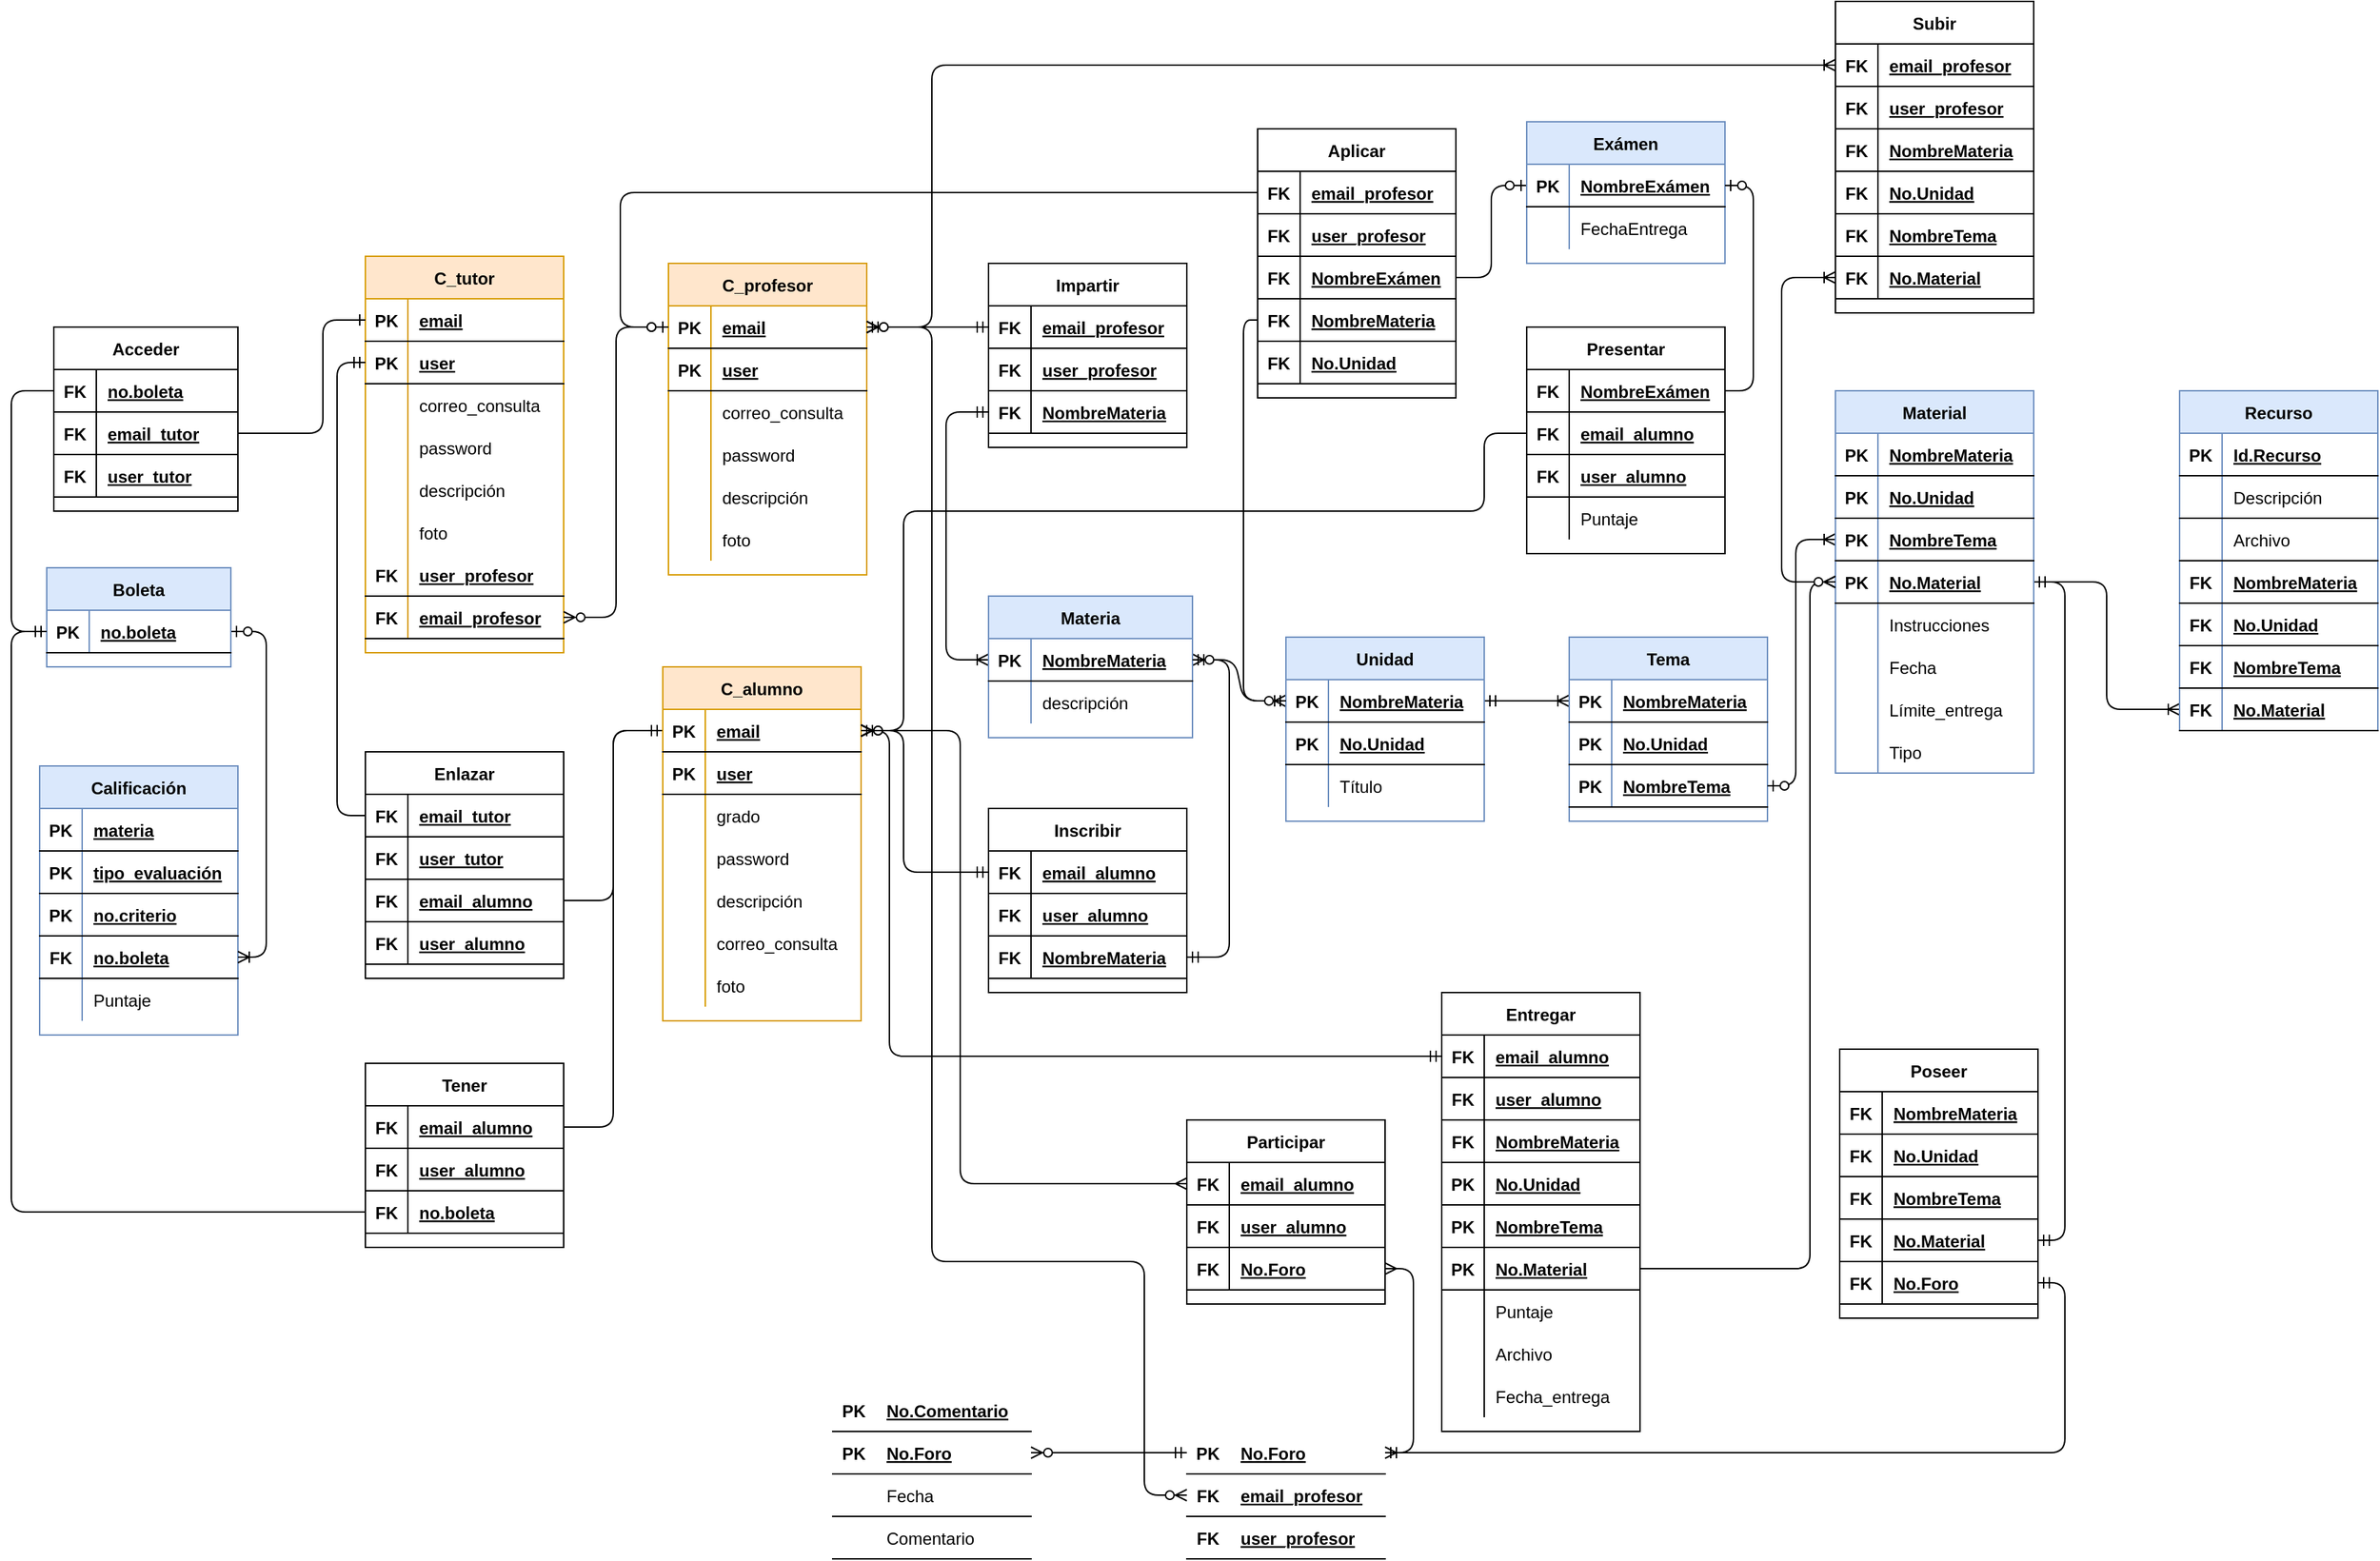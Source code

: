 <mxfile version="13.6.6" type="device"><diagram id="Fnx6x9VTn_hsFV0TCejo" name="Page-1"><mxGraphModel dx="3484" dy="2926" grid="1" gridSize="10" guides="1" tooltips="1" connect="1" arrows="1" fold="1" page="1" pageScale="1" pageWidth="827" pageHeight="1169" math="0" shadow="0"><root><mxCell id="0"/><mxCell id="1" parent="0"/><mxCell id="cbzLvHMnQXeyR0sx86AH-1" value="C_tutor" style="shape=table;startSize=30;container=1;collapsible=1;childLayout=tableLayout;fixedRows=1;rowLines=0;fontStyle=1;align=center;resizeLast=1;fillColor=#ffe6cc;strokeColor=#d79b00;" vertex="1" parent="1"><mxGeometry x="200" y="70" width="140" height="280" as="geometry"/></mxCell><mxCell id="cbzLvHMnQXeyR0sx86AH-2" value="" style="shape=partialRectangle;collapsible=0;dropTarget=0;pointerEvents=0;fillColor=none;top=0;left=0;bottom=1;right=0;points=[[0,0.5],[1,0.5]];portConstraint=eastwest;" vertex="1" parent="cbzLvHMnQXeyR0sx86AH-1"><mxGeometry y="30" width="140" height="30" as="geometry"/></mxCell><mxCell id="cbzLvHMnQXeyR0sx86AH-3" value="PK" style="shape=partialRectangle;connectable=0;fillColor=none;top=0;left=0;bottom=0;right=0;fontStyle=1;overflow=hidden;" vertex="1" parent="cbzLvHMnQXeyR0sx86AH-2"><mxGeometry width="30" height="30" as="geometry"/></mxCell><mxCell id="cbzLvHMnQXeyR0sx86AH-4" value="email" style="shape=partialRectangle;connectable=0;fillColor=none;top=0;left=0;bottom=0;right=0;align=left;spacingLeft=6;fontStyle=5;overflow=hidden;" vertex="1" parent="cbzLvHMnQXeyR0sx86AH-2"><mxGeometry x="30" width="110" height="30" as="geometry"/></mxCell><mxCell id="cbzLvHMnQXeyR0sx86AH-5" value="" style="shape=partialRectangle;collapsible=0;dropTarget=0;pointerEvents=0;fillColor=none;top=0;left=0;bottom=1;right=0;points=[[0,0.5],[1,0.5]];portConstraint=eastwest;" vertex="1" parent="cbzLvHMnQXeyR0sx86AH-1"><mxGeometry y="60" width="140" height="30" as="geometry"/></mxCell><mxCell id="cbzLvHMnQXeyR0sx86AH-6" value="PK" style="shape=partialRectangle;connectable=0;fillColor=none;top=0;left=0;bottom=0;right=0;fontStyle=1;overflow=hidden;" vertex="1" parent="cbzLvHMnQXeyR0sx86AH-5"><mxGeometry width="30" height="30" as="geometry"/></mxCell><mxCell id="cbzLvHMnQXeyR0sx86AH-7" value="user" style="shape=partialRectangle;connectable=0;fillColor=none;top=0;left=0;bottom=0;right=0;align=left;spacingLeft=6;fontStyle=5;overflow=hidden;" vertex="1" parent="cbzLvHMnQXeyR0sx86AH-5"><mxGeometry x="30" width="110" height="30" as="geometry"/></mxCell><mxCell id="cbzLvHMnQXeyR0sx86AH-8" value="" style="shape=partialRectangle;collapsible=0;dropTarget=0;pointerEvents=0;fillColor=none;top=0;left=0;bottom=0;right=0;points=[[0,0.5],[1,0.5]];portConstraint=eastwest;" vertex="1" parent="cbzLvHMnQXeyR0sx86AH-1"><mxGeometry y="90" width="140" height="30" as="geometry"/></mxCell><mxCell id="cbzLvHMnQXeyR0sx86AH-9" value="" style="shape=partialRectangle;connectable=0;fillColor=none;top=0;left=0;bottom=0;right=0;editable=1;overflow=hidden;" vertex="1" parent="cbzLvHMnQXeyR0sx86AH-8"><mxGeometry width="30" height="30" as="geometry"/></mxCell><mxCell id="cbzLvHMnQXeyR0sx86AH-10" value="correo_consulta" style="shape=partialRectangle;connectable=0;fillColor=none;top=0;left=0;bottom=0;right=0;align=left;spacingLeft=6;overflow=hidden;" vertex="1" parent="cbzLvHMnQXeyR0sx86AH-8"><mxGeometry x="30" width="110" height="30" as="geometry"/></mxCell><mxCell id="cbzLvHMnQXeyR0sx86AH-11" value="" style="shape=partialRectangle;collapsible=0;dropTarget=0;pointerEvents=0;fillColor=none;top=0;left=0;bottom=0;right=0;points=[[0,0.5],[1,0.5]];portConstraint=eastwest;" vertex="1" parent="cbzLvHMnQXeyR0sx86AH-1"><mxGeometry y="120" width="140" height="30" as="geometry"/></mxCell><mxCell id="cbzLvHMnQXeyR0sx86AH-12" value="" style="shape=partialRectangle;connectable=0;fillColor=none;top=0;left=0;bottom=0;right=0;editable=1;overflow=hidden;" vertex="1" parent="cbzLvHMnQXeyR0sx86AH-11"><mxGeometry width="30" height="30" as="geometry"/></mxCell><mxCell id="cbzLvHMnQXeyR0sx86AH-13" value="password" style="shape=partialRectangle;connectable=0;fillColor=none;top=0;left=0;bottom=0;right=0;align=left;spacingLeft=6;overflow=hidden;" vertex="1" parent="cbzLvHMnQXeyR0sx86AH-11"><mxGeometry x="30" width="110" height="30" as="geometry"/></mxCell><mxCell id="cbzLvHMnQXeyR0sx86AH-14" value="" style="shape=partialRectangle;collapsible=0;dropTarget=0;pointerEvents=0;fillColor=none;top=0;left=0;bottom=0;right=0;points=[[0,0.5],[1,0.5]];portConstraint=eastwest;" vertex="1" parent="cbzLvHMnQXeyR0sx86AH-1"><mxGeometry y="150" width="140" height="30" as="geometry"/></mxCell><mxCell id="cbzLvHMnQXeyR0sx86AH-15" value="" style="shape=partialRectangle;connectable=0;fillColor=none;top=0;left=0;bottom=0;right=0;editable=1;overflow=hidden;" vertex="1" parent="cbzLvHMnQXeyR0sx86AH-14"><mxGeometry width="30" height="30" as="geometry"/></mxCell><mxCell id="cbzLvHMnQXeyR0sx86AH-16" value="descripción" style="shape=partialRectangle;connectable=0;fillColor=none;top=0;left=0;bottom=0;right=0;align=left;spacingLeft=6;overflow=hidden;" vertex="1" parent="cbzLvHMnQXeyR0sx86AH-14"><mxGeometry x="30" width="110" height="30" as="geometry"/></mxCell><mxCell id="cbzLvHMnQXeyR0sx86AH-17" value="" style="shape=partialRectangle;collapsible=0;dropTarget=0;pointerEvents=0;fillColor=none;top=0;left=0;bottom=0;right=0;points=[[0,0.5],[1,0.5]];portConstraint=eastwest;" vertex="1" parent="cbzLvHMnQXeyR0sx86AH-1"><mxGeometry y="180" width="140" height="30" as="geometry"/></mxCell><mxCell id="cbzLvHMnQXeyR0sx86AH-18" value="" style="shape=partialRectangle;connectable=0;fillColor=none;top=0;left=0;bottom=0;right=0;editable=1;overflow=hidden;" vertex="1" parent="cbzLvHMnQXeyR0sx86AH-17"><mxGeometry width="30" height="30" as="geometry"/></mxCell><mxCell id="cbzLvHMnQXeyR0sx86AH-19" value="foto" style="shape=partialRectangle;connectable=0;fillColor=none;top=0;left=0;bottom=0;right=0;align=left;spacingLeft=6;overflow=hidden;" vertex="1" parent="cbzLvHMnQXeyR0sx86AH-17"><mxGeometry x="30" width="110" height="30" as="geometry"/></mxCell><mxCell id="cbzLvHMnQXeyR0sx86AH-20" value="" style="shape=partialRectangle;collapsible=0;dropTarget=0;pointerEvents=0;fillColor=none;top=0;left=0;bottom=1;right=0;points=[[0,0.5],[1,0.5]];portConstraint=eastwest;" vertex="1" parent="cbzLvHMnQXeyR0sx86AH-1"><mxGeometry y="210" width="140" height="30" as="geometry"/></mxCell><mxCell id="cbzLvHMnQXeyR0sx86AH-21" value="FK" style="shape=partialRectangle;connectable=0;fillColor=none;top=0;left=0;bottom=0;right=0;fontStyle=1;overflow=hidden;" vertex="1" parent="cbzLvHMnQXeyR0sx86AH-20"><mxGeometry width="30" height="30" as="geometry"/></mxCell><mxCell id="cbzLvHMnQXeyR0sx86AH-22" value="user_profesor" style="shape=partialRectangle;connectable=0;fillColor=none;top=0;left=0;bottom=0;right=0;align=left;spacingLeft=6;fontStyle=5;overflow=hidden;" vertex="1" parent="cbzLvHMnQXeyR0sx86AH-20"><mxGeometry x="30" width="110" height="30" as="geometry"/></mxCell><mxCell id="cbzLvHMnQXeyR0sx86AH-23" value="" style="shape=partialRectangle;collapsible=0;dropTarget=0;pointerEvents=0;fillColor=none;top=0;left=0;bottom=1;right=0;points=[[0,0.5],[1,0.5]];portConstraint=eastwest;" vertex="1" parent="cbzLvHMnQXeyR0sx86AH-1"><mxGeometry y="240" width="140" height="30" as="geometry"/></mxCell><mxCell id="cbzLvHMnQXeyR0sx86AH-24" value="FK" style="shape=partialRectangle;connectable=0;fillColor=none;top=0;left=0;bottom=0;right=0;fontStyle=1;overflow=hidden;" vertex="1" parent="cbzLvHMnQXeyR0sx86AH-23"><mxGeometry width="30" height="30" as="geometry"/></mxCell><mxCell id="cbzLvHMnQXeyR0sx86AH-25" value="email_profesor" style="shape=partialRectangle;connectable=0;fillColor=none;top=0;left=0;bottom=0;right=0;align=left;spacingLeft=6;fontStyle=5;overflow=hidden;" vertex="1" parent="cbzLvHMnQXeyR0sx86AH-23"><mxGeometry x="30" width="110" height="30" as="geometry"/></mxCell><mxCell id="cbzLvHMnQXeyR0sx86AH-26" value="" style="edgeStyle=orthogonalEdgeStyle;fontSize=12;html=1;endArrow=ERzeroToMany;startArrow=ERzeroToOne;exitX=0;exitY=0.5;exitDx=0;exitDy=0;entryX=1;entryY=0.5;entryDx=0;entryDy=0;" edge="1" parent="1" source="cbzLvHMnQXeyR0sx86AH-65" target="cbzLvHMnQXeyR0sx86AH-23"><mxGeometry width="100" height="100" relative="1" as="geometry"><mxPoint x="576" y="165" as="sourcePoint"/><mxPoint x="350" y="335" as="targetPoint"/></mxGeometry></mxCell><mxCell id="cbzLvHMnQXeyR0sx86AH-27" value="" style="edgeStyle=orthogonalEdgeStyle;fontSize=12;html=1;endArrow=ERmandOne;entryX=0;entryY=0.5;entryDx=0;entryDy=0;exitX=0;exitY=0.5;exitDx=0;exitDy=0;" edge="1" parent="1" source="cbzLvHMnQXeyR0sx86AH-106" target="cbzLvHMnQXeyR0sx86AH-5"><mxGeometry width="100" height="100" relative="1" as="geometry"><mxPoint x="360" y="400" as="sourcePoint"/><mxPoint x="460" y="300" as="targetPoint"/><Array as="points"><mxPoint x="180" y="465"/><mxPoint x="180" y="145"/></Array></mxGeometry></mxCell><mxCell id="cbzLvHMnQXeyR0sx86AH-28" value="" style="edgeStyle=orthogonalEdgeStyle;fontSize=12;html=1;endArrow=ERmandOne;entryX=0;entryY=0.5;entryDx=0;entryDy=0;exitX=1;exitY=0.5;exitDx=0;exitDy=0;" edge="1" parent="1" source="cbzLvHMnQXeyR0sx86AH-112" target="cbzLvHMnQXeyR0sx86AH-84"><mxGeometry width="100" height="100" relative="1" as="geometry"><mxPoint x="210" y="445" as="sourcePoint"/><mxPoint x="210" y="155" as="targetPoint"/></mxGeometry></mxCell><mxCell id="cbzLvHMnQXeyR0sx86AH-29" value="Acceder" style="shape=table;startSize=30;container=1;collapsible=1;childLayout=tableLayout;fixedRows=1;rowLines=0;fontStyle=1;align=center;resizeLast=1;" vertex="1" parent="1"><mxGeometry x="-20" y="120" width="130" height="130" as="geometry"/></mxCell><mxCell id="cbzLvHMnQXeyR0sx86AH-30" value="" style="shape=partialRectangle;collapsible=0;dropTarget=0;pointerEvents=0;fillColor=none;top=0;left=0;bottom=1;right=0;points=[[0,0.5],[1,0.5]];portConstraint=eastwest;" vertex="1" parent="cbzLvHMnQXeyR0sx86AH-29"><mxGeometry y="30" width="130" height="30" as="geometry"/></mxCell><mxCell id="cbzLvHMnQXeyR0sx86AH-31" value="FK" style="shape=partialRectangle;connectable=0;fillColor=none;top=0;left=0;bottom=0;right=0;fontStyle=1;overflow=hidden;" vertex="1" parent="cbzLvHMnQXeyR0sx86AH-30"><mxGeometry width="30" height="30" as="geometry"/></mxCell><mxCell id="cbzLvHMnQXeyR0sx86AH-32" value="no.boleta" style="shape=partialRectangle;connectable=0;fillColor=none;top=0;left=0;bottom=0;right=0;align=left;spacingLeft=6;fontStyle=5;overflow=hidden;" vertex="1" parent="cbzLvHMnQXeyR0sx86AH-30"><mxGeometry x="30" width="100" height="30" as="geometry"/></mxCell><mxCell id="cbzLvHMnQXeyR0sx86AH-33" value="" style="shape=partialRectangle;collapsible=0;dropTarget=0;pointerEvents=0;fillColor=none;top=0;left=0;bottom=1;right=0;points=[[0,0.5],[1,0.5]];portConstraint=eastwest;" vertex="1" parent="cbzLvHMnQXeyR0sx86AH-29"><mxGeometry y="60" width="130" height="30" as="geometry"/></mxCell><mxCell id="cbzLvHMnQXeyR0sx86AH-34" value="FK" style="shape=partialRectangle;connectable=0;fillColor=none;top=0;left=0;bottom=0;right=0;fontStyle=1;overflow=hidden;" vertex="1" parent="cbzLvHMnQXeyR0sx86AH-33"><mxGeometry width="30" height="30" as="geometry"/></mxCell><mxCell id="cbzLvHMnQXeyR0sx86AH-35" value="email_tutor" style="shape=partialRectangle;connectable=0;fillColor=none;top=0;left=0;bottom=0;right=0;align=left;spacingLeft=6;fontStyle=5;overflow=hidden;" vertex="1" parent="cbzLvHMnQXeyR0sx86AH-33"><mxGeometry x="30" width="100" height="30" as="geometry"/></mxCell><mxCell id="cbzLvHMnQXeyR0sx86AH-36" value="" style="shape=partialRectangle;collapsible=0;dropTarget=0;pointerEvents=0;fillColor=none;top=0;left=0;bottom=1;right=0;points=[[0,0.5],[1,0.5]];portConstraint=eastwest;" vertex="1" parent="cbzLvHMnQXeyR0sx86AH-29"><mxGeometry y="90" width="130" height="30" as="geometry"/></mxCell><mxCell id="cbzLvHMnQXeyR0sx86AH-37" value="FK" style="shape=partialRectangle;connectable=0;fillColor=none;top=0;left=0;bottom=0;right=0;fontStyle=1;overflow=hidden;" vertex="1" parent="cbzLvHMnQXeyR0sx86AH-36"><mxGeometry width="30" height="30" as="geometry"/></mxCell><mxCell id="cbzLvHMnQXeyR0sx86AH-38" value="user_tutor" style="shape=partialRectangle;connectable=0;fillColor=none;top=0;left=0;bottom=0;right=0;align=left;spacingLeft=6;fontStyle=5;overflow=hidden;" vertex="1" parent="cbzLvHMnQXeyR0sx86AH-36"><mxGeometry x="30" width="100" height="30" as="geometry"/></mxCell><mxCell id="cbzLvHMnQXeyR0sx86AH-39" value="" style="edgeStyle=orthogonalEdgeStyle;fontSize=12;html=1;endArrow=ERone;endFill=1;entryX=0;entryY=0.5;entryDx=0;entryDy=0;exitX=0;exitY=0.5;exitDx=0;exitDy=0;" edge="1" parent="1" source="cbzLvHMnQXeyR0sx86AH-30" target="cbzLvHMnQXeyR0sx86AH-59"><mxGeometry width="100" height="100" relative="1" as="geometry"><mxPoint x="310" y="340" as="sourcePoint"/><mxPoint x="410" y="240" as="targetPoint"/><Array as="points"><mxPoint x="-50" y="165"/><mxPoint x="-50" y="335"/></Array></mxGeometry></mxCell><mxCell id="cbzLvHMnQXeyR0sx86AH-40" value="" style="edgeStyle=orthogonalEdgeStyle;fontSize=12;html=1;endArrow=ERone;endFill=1;exitX=1;exitY=0.5;exitDx=0;exitDy=0;entryX=0;entryY=0.5;entryDx=0;entryDy=0;" edge="1" parent="1" source="cbzLvHMnQXeyR0sx86AH-33" target="cbzLvHMnQXeyR0sx86AH-2"><mxGeometry width="100" height="100" relative="1" as="geometry"><mxPoint x="-10" y="175" as="sourcePoint"/><mxPoint x="140" y="130" as="targetPoint"/><Array as="points"><mxPoint x="170" y="195"/><mxPoint x="170" y="115"/></Array></mxGeometry></mxCell><mxCell id="cbzLvHMnQXeyR0sx86AH-41" value="Calificación" style="shape=table;startSize=30;container=1;collapsible=1;childLayout=tableLayout;fixedRows=1;rowLines=0;fontStyle=1;align=center;resizeLast=1;fillColor=#dae8fc;strokeColor=#6c8ebf;" vertex="1" parent="1"><mxGeometry x="-30" y="430" width="140" height="190" as="geometry"/></mxCell><mxCell id="cbzLvHMnQXeyR0sx86AH-42" value="" style="shape=partialRectangle;collapsible=0;dropTarget=0;pointerEvents=0;fillColor=none;top=0;left=0;bottom=1;right=0;points=[[0,0.5],[1,0.5]];portConstraint=eastwest;" vertex="1" parent="cbzLvHMnQXeyR0sx86AH-41"><mxGeometry y="30" width="140" height="30" as="geometry"/></mxCell><mxCell id="cbzLvHMnQXeyR0sx86AH-43" value="PK" style="shape=partialRectangle;connectable=0;fillColor=none;top=0;left=0;bottom=0;right=0;fontStyle=1;overflow=hidden;" vertex="1" parent="cbzLvHMnQXeyR0sx86AH-42"><mxGeometry width="30" height="30" as="geometry"/></mxCell><mxCell id="cbzLvHMnQXeyR0sx86AH-44" value="materia" style="shape=partialRectangle;connectable=0;fillColor=none;top=0;left=0;bottom=0;right=0;align=left;spacingLeft=6;fontStyle=5;overflow=hidden;" vertex="1" parent="cbzLvHMnQXeyR0sx86AH-42"><mxGeometry x="30" width="110" height="30" as="geometry"/></mxCell><mxCell id="cbzLvHMnQXeyR0sx86AH-45" value="" style="shape=partialRectangle;collapsible=0;dropTarget=0;pointerEvents=0;fillColor=none;top=0;left=0;bottom=1;right=0;points=[[0,0.5],[1,0.5]];portConstraint=eastwest;" vertex="1" parent="cbzLvHMnQXeyR0sx86AH-41"><mxGeometry y="60" width="140" height="30" as="geometry"/></mxCell><mxCell id="cbzLvHMnQXeyR0sx86AH-46" value="PK" style="shape=partialRectangle;connectable=0;fillColor=none;top=0;left=0;bottom=0;right=0;fontStyle=1;overflow=hidden;" vertex="1" parent="cbzLvHMnQXeyR0sx86AH-45"><mxGeometry width="30" height="30" as="geometry"/></mxCell><mxCell id="cbzLvHMnQXeyR0sx86AH-47" value="tipo_evaluación" style="shape=partialRectangle;connectable=0;fillColor=none;top=0;left=0;bottom=0;right=0;align=left;spacingLeft=6;fontStyle=5;overflow=hidden;" vertex="1" parent="cbzLvHMnQXeyR0sx86AH-45"><mxGeometry x="30" width="110" height="30" as="geometry"/></mxCell><mxCell id="cbzLvHMnQXeyR0sx86AH-48" value="" style="shape=partialRectangle;collapsible=0;dropTarget=0;pointerEvents=0;fillColor=none;top=0;left=0;bottom=1;right=0;points=[[0,0.5],[1,0.5]];portConstraint=eastwest;" vertex="1" parent="cbzLvHMnQXeyR0sx86AH-41"><mxGeometry y="90" width="140" height="30" as="geometry"/></mxCell><mxCell id="cbzLvHMnQXeyR0sx86AH-49" value="PK" style="shape=partialRectangle;connectable=0;fillColor=none;top=0;left=0;bottom=0;right=0;fontStyle=1;overflow=hidden;" vertex="1" parent="cbzLvHMnQXeyR0sx86AH-48"><mxGeometry width="30" height="30" as="geometry"/></mxCell><mxCell id="cbzLvHMnQXeyR0sx86AH-50" value="no.criterio" style="shape=partialRectangle;connectable=0;fillColor=none;top=0;left=0;bottom=0;right=0;align=left;spacingLeft=6;fontStyle=5;overflow=hidden;" vertex="1" parent="cbzLvHMnQXeyR0sx86AH-48"><mxGeometry x="30" width="110" height="30" as="geometry"/></mxCell><mxCell id="cbzLvHMnQXeyR0sx86AH-51" value="" style="shape=partialRectangle;collapsible=0;dropTarget=0;pointerEvents=0;fillColor=none;top=0;left=0;bottom=1;right=0;points=[[0,0.5],[1,0.5]];portConstraint=eastwest;" vertex="1" parent="cbzLvHMnQXeyR0sx86AH-41"><mxGeometry y="120" width="140" height="30" as="geometry"/></mxCell><mxCell id="cbzLvHMnQXeyR0sx86AH-52" value="FK" style="shape=partialRectangle;connectable=0;fillColor=none;top=0;left=0;bottom=0;right=0;fontStyle=1;overflow=hidden;" vertex="1" parent="cbzLvHMnQXeyR0sx86AH-51"><mxGeometry width="30" height="30" as="geometry"/></mxCell><mxCell id="cbzLvHMnQXeyR0sx86AH-53" value="no.boleta" style="shape=partialRectangle;connectable=0;fillColor=none;top=0;left=0;bottom=0;right=0;align=left;spacingLeft=6;fontStyle=5;overflow=hidden;" vertex="1" parent="cbzLvHMnQXeyR0sx86AH-51"><mxGeometry x="30" width="110" height="30" as="geometry"/></mxCell><mxCell id="cbzLvHMnQXeyR0sx86AH-54" value="" style="shape=partialRectangle;collapsible=0;dropTarget=0;pointerEvents=0;fillColor=none;top=0;left=0;bottom=0;right=0;points=[[0,0.5],[1,0.5]];portConstraint=eastwest;" vertex="1" parent="cbzLvHMnQXeyR0sx86AH-41"><mxGeometry y="150" width="140" height="30" as="geometry"/></mxCell><mxCell id="cbzLvHMnQXeyR0sx86AH-55" value="" style="shape=partialRectangle;connectable=0;fillColor=none;top=0;left=0;bottom=0;right=0;editable=1;overflow=hidden;" vertex="1" parent="cbzLvHMnQXeyR0sx86AH-54"><mxGeometry width="30" height="30" as="geometry"/></mxCell><mxCell id="cbzLvHMnQXeyR0sx86AH-56" value="Puntaje" style="shape=partialRectangle;connectable=0;fillColor=none;top=0;left=0;bottom=0;right=0;align=left;spacingLeft=6;overflow=hidden;" vertex="1" parent="cbzLvHMnQXeyR0sx86AH-54"><mxGeometry x="30" width="110" height="30" as="geometry"/></mxCell><mxCell id="cbzLvHMnQXeyR0sx86AH-57" value="" style="edgeStyle=orthogonalEdgeStyle;fontSize=12;html=1;endArrow=ERoneToMany;startArrow=ERzeroToOne;exitX=1;exitY=0.5;exitDx=0;exitDy=0;entryX=1;entryY=0.5;entryDx=0;entryDy=0;" edge="1" parent="1" source="cbzLvHMnQXeyR0sx86AH-59" target="cbzLvHMnQXeyR0sx86AH-51"><mxGeometry width="100" height="100" relative="1" as="geometry"><mxPoint x="240" y="450" as="sourcePoint"/><mxPoint x="340" y="350" as="targetPoint"/><Array as="points"><mxPoint x="130" y="335"/><mxPoint x="130" y="565"/></Array></mxGeometry></mxCell><mxCell id="cbzLvHMnQXeyR0sx86AH-58" value="Boleta" style="shape=table;startSize=30;container=1;collapsible=1;childLayout=tableLayout;fixedRows=1;rowLines=0;fontStyle=1;align=center;resizeLast=1;fillColor=#dae8fc;strokeColor=#6c8ebf;" vertex="1" parent="1"><mxGeometry x="-25" y="290" width="130" height="70" as="geometry"/></mxCell><mxCell id="cbzLvHMnQXeyR0sx86AH-59" value="" style="shape=partialRectangle;collapsible=0;dropTarget=0;pointerEvents=0;fillColor=none;top=0;left=0;bottom=1;right=0;points=[[0,0.5],[1,0.5]];portConstraint=eastwest;" vertex="1" parent="cbzLvHMnQXeyR0sx86AH-58"><mxGeometry y="30" width="130" height="30" as="geometry"/></mxCell><mxCell id="cbzLvHMnQXeyR0sx86AH-60" value="PK" style="shape=partialRectangle;connectable=0;fillColor=none;top=0;left=0;bottom=0;right=0;fontStyle=1;overflow=hidden;" vertex="1" parent="cbzLvHMnQXeyR0sx86AH-59"><mxGeometry width="30" height="30" as="geometry"/></mxCell><mxCell id="cbzLvHMnQXeyR0sx86AH-61" value="no.boleta" style="shape=partialRectangle;connectable=0;fillColor=none;top=0;left=0;bottom=0;right=0;align=left;spacingLeft=6;fontStyle=5;overflow=hidden;" vertex="1" parent="cbzLvHMnQXeyR0sx86AH-59"><mxGeometry x="30" width="100" height="30" as="geometry"/></mxCell><mxCell id="cbzLvHMnQXeyR0sx86AH-62" value="" style="edgeStyle=orthogonalEdgeStyle;fontSize=12;html=1;endArrow=ERmandOne;entryX=0;entryY=0.5;entryDx=0;entryDy=0;exitX=0;exitY=0.5;exitDx=0;exitDy=0;" edge="1" parent="1" source="cbzLvHMnQXeyR0sx86AH-141" target="cbzLvHMnQXeyR0sx86AH-59"><mxGeometry width="100" height="100" relative="1" as="geometry"><mxPoint x="240" y="560" as="sourcePoint"/><mxPoint x="340" y="460" as="targetPoint"/><Array as="points"><mxPoint x="-50" y="745"/><mxPoint x="-50" y="335"/></Array></mxGeometry></mxCell><mxCell id="cbzLvHMnQXeyR0sx86AH-63" value="" style="edgeStyle=orthogonalEdgeStyle;fontSize=12;html=1;endArrow=ERmandOne;entryX=0;entryY=0.5;entryDx=0;entryDy=0;exitX=1;exitY=0.5;exitDx=0;exitDy=0;" edge="1" parent="1" source="cbzLvHMnQXeyR0sx86AH-135" target="cbzLvHMnQXeyR0sx86AH-84"><mxGeometry width="100" height="100" relative="1" as="geometry"><mxPoint x="210" y="735" as="sourcePoint"/><mxPoint x="-15" y="345" as="targetPoint"/></mxGeometry></mxCell><mxCell id="cbzLvHMnQXeyR0sx86AH-64" value="C_profesor" style="shape=table;startSize=30;container=1;collapsible=1;childLayout=tableLayout;fixedRows=1;rowLines=0;fontStyle=1;align=center;resizeLast=1;fillColor=#ffe6cc;strokeColor=#d79b00;" vertex="1" parent="1"><mxGeometry x="414" y="75" width="140" height="220" as="geometry"/></mxCell><mxCell id="cbzLvHMnQXeyR0sx86AH-65" value="" style="shape=partialRectangle;collapsible=0;dropTarget=0;pointerEvents=0;fillColor=none;top=0;left=0;bottom=1;right=0;points=[[0,0.5],[1,0.5]];portConstraint=eastwest;" vertex="1" parent="cbzLvHMnQXeyR0sx86AH-64"><mxGeometry y="30" width="140" height="30" as="geometry"/></mxCell><mxCell id="cbzLvHMnQXeyR0sx86AH-66" value="PK" style="shape=partialRectangle;connectable=0;fillColor=none;top=0;left=0;bottom=0;right=0;fontStyle=1;overflow=hidden;" vertex="1" parent="cbzLvHMnQXeyR0sx86AH-65"><mxGeometry width="30" height="30" as="geometry"/></mxCell><mxCell id="cbzLvHMnQXeyR0sx86AH-67" value="email" style="shape=partialRectangle;connectable=0;fillColor=none;top=0;left=0;bottom=0;right=0;align=left;spacingLeft=6;fontStyle=5;overflow=hidden;" vertex="1" parent="cbzLvHMnQXeyR0sx86AH-65"><mxGeometry x="30" width="110" height="30" as="geometry"/></mxCell><mxCell id="cbzLvHMnQXeyR0sx86AH-68" value="" style="shape=partialRectangle;collapsible=0;dropTarget=0;pointerEvents=0;fillColor=none;top=0;left=0;bottom=1;right=0;points=[[0,0.5],[1,0.5]];portConstraint=eastwest;" vertex="1" parent="cbzLvHMnQXeyR0sx86AH-64"><mxGeometry y="60" width="140" height="30" as="geometry"/></mxCell><mxCell id="cbzLvHMnQXeyR0sx86AH-69" value="PK" style="shape=partialRectangle;connectable=0;fillColor=none;top=0;left=0;bottom=0;right=0;fontStyle=1;overflow=hidden;" vertex="1" parent="cbzLvHMnQXeyR0sx86AH-68"><mxGeometry width="30" height="30" as="geometry"/></mxCell><mxCell id="cbzLvHMnQXeyR0sx86AH-70" value="user" style="shape=partialRectangle;connectable=0;fillColor=none;top=0;left=0;bottom=0;right=0;align=left;spacingLeft=6;fontStyle=5;overflow=hidden;" vertex="1" parent="cbzLvHMnQXeyR0sx86AH-68"><mxGeometry x="30" width="110" height="30" as="geometry"/></mxCell><mxCell id="cbzLvHMnQXeyR0sx86AH-71" value="" style="shape=partialRectangle;collapsible=0;dropTarget=0;pointerEvents=0;fillColor=none;top=0;left=0;bottom=0;right=0;points=[[0,0.5],[1,0.5]];portConstraint=eastwest;" vertex="1" parent="cbzLvHMnQXeyR0sx86AH-64"><mxGeometry y="90" width="140" height="30" as="geometry"/></mxCell><mxCell id="cbzLvHMnQXeyR0sx86AH-72" value="" style="shape=partialRectangle;connectable=0;fillColor=none;top=0;left=0;bottom=0;right=0;editable=1;overflow=hidden;" vertex="1" parent="cbzLvHMnQXeyR0sx86AH-71"><mxGeometry width="30" height="30" as="geometry"/></mxCell><mxCell id="cbzLvHMnQXeyR0sx86AH-73" value="correo_consulta" style="shape=partialRectangle;connectable=0;fillColor=none;top=0;left=0;bottom=0;right=0;align=left;spacingLeft=6;overflow=hidden;" vertex="1" parent="cbzLvHMnQXeyR0sx86AH-71"><mxGeometry x="30" width="110" height="30" as="geometry"/></mxCell><mxCell id="cbzLvHMnQXeyR0sx86AH-74" value="" style="shape=partialRectangle;collapsible=0;dropTarget=0;pointerEvents=0;fillColor=none;top=0;left=0;bottom=0;right=0;points=[[0,0.5],[1,0.5]];portConstraint=eastwest;" vertex="1" parent="cbzLvHMnQXeyR0sx86AH-64"><mxGeometry y="120" width="140" height="30" as="geometry"/></mxCell><mxCell id="cbzLvHMnQXeyR0sx86AH-75" value="" style="shape=partialRectangle;connectable=0;fillColor=none;top=0;left=0;bottom=0;right=0;editable=1;overflow=hidden;" vertex="1" parent="cbzLvHMnQXeyR0sx86AH-74"><mxGeometry width="30" height="30" as="geometry"/></mxCell><mxCell id="cbzLvHMnQXeyR0sx86AH-76" value="password" style="shape=partialRectangle;connectable=0;fillColor=none;top=0;left=0;bottom=0;right=0;align=left;spacingLeft=6;overflow=hidden;" vertex="1" parent="cbzLvHMnQXeyR0sx86AH-74"><mxGeometry x="30" width="110" height="30" as="geometry"/></mxCell><mxCell id="cbzLvHMnQXeyR0sx86AH-77" value="" style="shape=partialRectangle;collapsible=0;dropTarget=0;pointerEvents=0;fillColor=none;top=0;left=0;bottom=0;right=0;points=[[0,0.5],[1,0.5]];portConstraint=eastwest;" vertex="1" parent="cbzLvHMnQXeyR0sx86AH-64"><mxGeometry y="150" width="140" height="30" as="geometry"/></mxCell><mxCell id="cbzLvHMnQXeyR0sx86AH-78" value="" style="shape=partialRectangle;connectable=0;fillColor=none;top=0;left=0;bottom=0;right=0;editable=1;overflow=hidden;" vertex="1" parent="cbzLvHMnQXeyR0sx86AH-77"><mxGeometry width="30" height="30" as="geometry"/></mxCell><mxCell id="cbzLvHMnQXeyR0sx86AH-79" value="descripción" style="shape=partialRectangle;connectable=0;fillColor=none;top=0;left=0;bottom=0;right=0;align=left;spacingLeft=6;overflow=hidden;" vertex="1" parent="cbzLvHMnQXeyR0sx86AH-77"><mxGeometry x="30" width="110" height="30" as="geometry"/></mxCell><mxCell id="cbzLvHMnQXeyR0sx86AH-80" value="" style="shape=partialRectangle;collapsible=0;dropTarget=0;pointerEvents=0;fillColor=none;top=0;left=0;bottom=0;right=0;points=[[0,0.5],[1,0.5]];portConstraint=eastwest;" vertex="1" parent="cbzLvHMnQXeyR0sx86AH-64"><mxGeometry y="180" width="140" height="30" as="geometry"/></mxCell><mxCell id="cbzLvHMnQXeyR0sx86AH-81" value="" style="shape=partialRectangle;connectable=0;fillColor=none;top=0;left=0;bottom=0;right=0;editable=1;overflow=hidden;" vertex="1" parent="cbzLvHMnQXeyR0sx86AH-80"><mxGeometry width="30" height="30" as="geometry"/></mxCell><mxCell id="cbzLvHMnQXeyR0sx86AH-82" value="foto" style="shape=partialRectangle;connectable=0;fillColor=none;top=0;left=0;bottom=0;right=0;align=left;spacingLeft=6;overflow=hidden;" vertex="1" parent="cbzLvHMnQXeyR0sx86AH-80"><mxGeometry x="30" width="110" height="30" as="geometry"/></mxCell><mxCell id="cbzLvHMnQXeyR0sx86AH-83" value="C_alumno" style="shape=table;startSize=30;container=1;collapsible=1;childLayout=tableLayout;fixedRows=1;rowLines=0;fontStyle=1;align=center;resizeLast=1;fillColor=#ffe6cc;strokeColor=#d79b00;" vertex="1" parent="1"><mxGeometry x="410" y="360" width="140" height="250" as="geometry"/></mxCell><mxCell id="cbzLvHMnQXeyR0sx86AH-84" value="" style="shape=partialRectangle;collapsible=0;dropTarget=0;pointerEvents=0;fillColor=none;top=0;left=0;bottom=1;right=0;points=[[0,0.5],[1,0.5]];portConstraint=eastwest;" vertex="1" parent="cbzLvHMnQXeyR0sx86AH-83"><mxGeometry y="30" width="140" height="30" as="geometry"/></mxCell><mxCell id="cbzLvHMnQXeyR0sx86AH-85" value="PK" style="shape=partialRectangle;connectable=0;fillColor=none;top=0;left=0;bottom=0;right=0;fontStyle=1;overflow=hidden;" vertex="1" parent="cbzLvHMnQXeyR0sx86AH-84"><mxGeometry width="30" height="30" as="geometry"/></mxCell><mxCell id="cbzLvHMnQXeyR0sx86AH-86" value="email" style="shape=partialRectangle;connectable=0;fillColor=none;top=0;left=0;bottom=0;right=0;align=left;spacingLeft=6;fontStyle=5;overflow=hidden;" vertex="1" parent="cbzLvHMnQXeyR0sx86AH-84"><mxGeometry x="30" width="110" height="30" as="geometry"/></mxCell><mxCell id="cbzLvHMnQXeyR0sx86AH-87" value="" style="shape=partialRectangle;collapsible=0;dropTarget=0;pointerEvents=0;fillColor=none;top=0;left=0;bottom=1;right=0;points=[[0,0.5],[1,0.5]];portConstraint=eastwest;" vertex="1" parent="cbzLvHMnQXeyR0sx86AH-83"><mxGeometry y="60" width="140" height="30" as="geometry"/></mxCell><mxCell id="cbzLvHMnQXeyR0sx86AH-88" value="PK" style="shape=partialRectangle;connectable=0;fillColor=none;top=0;left=0;bottom=0;right=0;fontStyle=1;overflow=hidden;" vertex="1" parent="cbzLvHMnQXeyR0sx86AH-87"><mxGeometry width="30" height="30" as="geometry"/></mxCell><mxCell id="cbzLvHMnQXeyR0sx86AH-89" value="user" style="shape=partialRectangle;connectable=0;fillColor=none;top=0;left=0;bottom=0;right=0;align=left;spacingLeft=6;fontStyle=5;overflow=hidden;" vertex="1" parent="cbzLvHMnQXeyR0sx86AH-87"><mxGeometry x="30" width="110" height="30" as="geometry"/></mxCell><mxCell id="cbzLvHMnQXeyR0sx86AH-90" value="" style="shape=partialRectangle;collapsible=0;dropTarget=0;pointerEvents=0;fillColor=none;top=0;left=0;bottom=0;right=0;points=[[0,0.5],[1,0.5]];portConstraint=eastwest;" vertex="1" parent="cbzLvHMnQXeyR0sx86AH-83"><mxGeometry y="90" width="140" height="30" as="geometry"/></mxCell><mxCell id="cbzLvHMnQXeyR0sx86AH-91" value="" style="shape=partialRectangle;connectable=0;fillColor=none;top=0;left=0;bottom=0;right=0;editable=1;overflow=hidden;" vertex="1" parent="cbzLvHMnQXeyR0sx86AH-90"><mxGeometry width="30" height="30" as="geometry"/></mxCell><mxCell id="cbzLvHMnQXeyR0sx86AH-92" value="grado" style="shape=partialRectangle;connectable=0;fillColor=none;top=0;left=0;bottom=0;right=0;align=left;spacingLeft=6;overflow=hidden;" vertex="1" parent="cbzLvHMnQXeyR0sx86AH-90"><mxGeometry x="30" width="110" height="30" as="geometry"/></mxCell><mxCell id="cbzLvHMnQXeyR0sx86AH-93" value="" style="shape=partialRectangle;collapsible=0;dropTarget=0;pointerEvents=0;fillColor=none;top=0;left=0;bottom=0;right=0;points=[[0,0.5],[1,0.5]];portConstraint=eastwest;" vertex="1" parent="cbzLvHMnQXeyR0sx86AH-83"><mxGeometry y="120" width="140" height="30" as="geometry"/></mxCell><mxCell id="cbzLvHMnQXeyR0sx86AH-94" value="" style="shape=partialRectangle;connectable=0;fillColor=none;top=0;left=0;bottom=0;right=0;editable=1;overflow=hidden;" vertex="1" parent="cbzLvHMnQXeyR0sx86AH-93"><mxGeometry width="30" height="30" as="geometry"/></mxCell><mxCell id="cbzLvHMnQXeyR0sx86AH-95" value="password" style="shape=partialRectangle;connectable=0;fillColor=none;top=0;left=0;bottom=0;right=0;align=left;spacingLeft=6;overflow=hidden;" vertex="1" parent="cbzLvHMnQXeyR0sx86AH-93"><mxGeometry x="30" width="110" height="30" as="geometry"/></mxCell><mxCell id="cbzLvHMnQXeyR0sx86AH-96" value="" style="shape=partialRectangle;collapsible=0;dropTarget=0;pointerEvents=0;fillColor=none;top=0;left=0;bottom=0;right=0;points=[[0,0.5],[1,0.5]];portConstraint=eastwest;" vertex="1" parent="cbzLvHMnQXeyR0sx86AH-83"><mxGeometry y="150" width="140" height="30" as="geometry"/></mxCell><mxCell id="cbzLvHMnQXeyR0sx86AH-97" value="" style="shape=partialRectangle;connectable=0;fillColor=none;top=0;left=0;bottom=0;right=0;editable=1;overflow=hidden;" vertex="1" parent="cbzLvHMnQXeyR0sx86AH-96"><mxGeometry width="30" height="30" as="geometry"/></mxCell><mxCell id="cbzLvHMnQXeyR0sx86AH-98" value="descripción" style="shape=partialRectangle;connectable=0;fillColor=none;top=0;left=0;bottom=0;right=0;align=left;spacingLeft=6;overflow=hidden;" vertex="1" parent="cbzLvHMnQXeyR0sx86AH-96"><mxGeometry x="30" width="110" height="30" as="geometry"/></mxCell><mxCell id="cbzLvHMnQXeyR0sx86AH-99" value="" style="shape=partialRectangle;collapsible=0;dropTarget=0;pointerEvents=0;fillColor=none;top=0;left=0;bottom=0;right=0;points=[[0,0.5],[1,0.5]];portConstraint=eastwest;" vertex="1" parent="cbzLvHMnQXeyR0sx86AH-83"><mxGeometry y="180" width="140" height="30" as="geometry"/></mxCell><mxCell id="cbzLvHMnQXeyR0sx86AH-100" value="" style="shape=partialRectangle;connectable=0;fillColor=none;top=0;left=0;bottom=0;right=0;editable=1;overflow=hidden;" vertex="1" parent="cbzLvHMnQXeyR0sx86AH-99"><mxGeometry width="30" height="30" as="geometry"/></mxCell><mxCell id="cbzLvHMnQXeyR0sx86AH-101" value="correo_consulta" style="shape=partialRectangle;connectable=0;fillColor=none;top=0;left=0;bottom=0;right=0;align=left;spacingLeft=6;overflow=hidden;" vertex="1" parent="cbzLvHMnQXeyR0sx86AH-99"><mxGeometry x="30" width="110" height="30" as="geometry"/></mxCell><mxCell id="cbzLvHMnQXeyR0sx86AH-102" value="" style="shape=partialRectangle;collapsible=0;dropTarget=0;pointerEvents=0;fillColor=none;top=0;left=0;bottom=0;right=0;points=[[0,0.5],[1,0.5]];portConstraint=eastwest;" vertex="1" parent="cbzLvHMnQXeyR0sx86AH-83"><mxGeometry y="210" width="140" height="30" as="geometry"/></mxCell><mxCell id="cbzLvHMnQXeyR0sx86AH-103" value="" style="shape=partialRectangle;connectable=0;fillColor=none;top=0;left=0;bottom=0;right=0;editable=1;overflow=hidden;" vertex="1" parent="cbzLvHMnQXeyR0sx86AH-102"><mxGeometry width="30" height="30" as="geometry"/></mxCell><mxCell id="cbzLvHMnQXeyR0sx86AH-104" value="foto" style="shape=partialRectangle;connectable=0;fillColor=none;top=0;left=0;bottom=0;right=0;align=left;spacingLeft=6;overflow=hidden;" vertex="1" parent="cbzLvHMnQXeyR0sx86AH-102"><mxGeometry x="30" width="110" height="30" as="geometry"/></mxCell><mxCell id="cbzLvHMnQXeyR0sx86AH-105" value="Enlazar" style="shape=table;startSize=30;container=1;collapsible=1;childLayout=tableLayout;fixedRows=1;rowLines=0;fontStyle=1;align=center;resizeLast=1;" vertex="1" parent="1"><mxGeometry x="200" y="420" width="140" height="160" as="geometry"/></mxCell><mxCell id="cbzLvHMnQXeyR0sx86AH-106" value="" style="shape=partialRectangle;collapsible=0;dropTarget=0;pointerEvents=0;fillColor=none;top=0;left=0;bottom=1;right=0;points=[[0,0.5],[1,0.5]];portConstraint=eastwest;" vertex="1" parent="cbzLvHMnQXeyR0sx86AH-105"><mxGeometry y="30" width="140" height="30" as="geometry"/></mxCell><mxCell id="cbzLvHMnQXeyR0sx86AH-107" value="FK" style="shape=partialRectangle;connectable=0;fillColor=none;top=0;left=0;bottom=0;right=0;fontStyle=1;overflow=hidden;" vertex="1" parent="cbzLvHMnQXeyR0sx86AH-106"><mxGeometry width="30" height="30" as="geometry"/></mxCell><mxCell id="cbzLvHMnQXeyR0sx86AH-108" value="email_tutor" style="shape=partialRectangle;connectable=0;fillColor=none;top=0;left=0;bottom=0;right=0;align=left;spacingLeft=6;fontStyle=5;overflow=hidden;" vertex="1" parent="cbzLvHMnQXeyR0sx86AH-106"><mxGeometry x="30" width="110" height="30" as="geometry"/></mxCell><mxCell id="cbzLvHMnQXeyR0sx86AH-109" value="" style="shape=partialRectangle;collapsible=0;dropTarget=0;pointerEvents=0;fillColor=none;top=0;left=0;bottom=1;right=0;points=[[0,0.5],[1,0.5]];portConstraint=eastwest;" vertex="1" parent="cbzLvHMnQXeyR0sx86AH-105"><mxGeometry y="60" width="140" height="30" as="geometry"/></mxCell><mxCell id="cbzLvHMnQXeyR0sx86AH-110" value="FK" style="shape=partialRectangle;connectable=0;fillColor=none;top=0;left=0;bottom=0;right=0;fontStyle=1;overflow=hidden;" vertex="1" parent="cbzLvHMnQXeyR0sx86AH-109"><mxGeometry width="30" height="30" as="geometry"/></mxCell><mxCell id="cbzLvHMnQXeyR0sx86AH-111" value="user_tutor" style="shape=partialRectangle;connectable=0;fillColor=none;top=0;left=0;bottom=0;right=0;align=left;spacingLeft=6;fontStyle=5;overflow=hidden;" vertex="1" parent="cbzLvHMnQXeyR0sx86AH-109"><mxGeometry x="30" width="110" height="30" as="geometry"/></mxCell><mxCell id="cbzLvHMnQXeyR0sx86AH-112" value="" style="shape=partialRectangle;collapsible=0;dropTarget=0;pointerEvents=0;fillColor=none;top=0;left=0;bottom=1;right=0;points=[[0,0.5],[1,0.5]];portConstraint=eastwest;" vertex="1" parent="cbzLvHMnQXeyR0sx86AH-105"><mxGeometry y="90" width="140" height="30" as="geometry"/></mxCell><mxCell id="cbzLvHMnQXeyR0sx86AH-113" value="FK" style="shape=partialRectangle;connectable=0;fillColor=none;top=0;left=0;bottom=0;right=0;fontStyle=1;overflow=hidden;" vertex="1" parent="cbzLvHMnQXeyR0sx86AH-112"><mxGeometry width="30" height="30" as="geometry"/></mxCell><mxCell id="cbzLvHMnQXeyR0sx86AH-114" value="email_alumno" style="shape=partialRectangle;connectable=0;fillColor=none;top=0;left=0;bottom=0;right=0;align=left;spacingLeft=6;fontStyle=5;overflow=hidden;" vertex="1" parent="cbzLvHMnQXeyR0sx86AH-112"><mxGeometry x="30" width="110" height="30" as="geometry"/></mxCell><mxCell id="cbzLvHMnQXeyR0sx86AH-115" value="" style="shape=partialRectangle;collapsible=0;dropTarget=0;pointerEvents=0;fillColor=none;top=0;left=0;bottom=1;right=0;points=[[0,0.5],[1,0.5]];portConstraint=eastwest;" vertex="1" parent="cbzLvHMnQXeyR0sx86AH-105"><mxGeometry y="120" width="140" height="30" as="geometry"/></mxCell><mxCell id="cbzLvHMnQXeyR0sx86AH-116" value="FK" style="shape=partialRectangle;connectable=0;fillColor=none;top=0;left=0;bottom=0;right=0;fontStyle=1;overflow=hidden;" vertex="1" parent="cbzLvHMnQXeyR0sx86AH-115"><mxGeometry width="30" height="30" as="geometry"/></mxCell><mxCell id="cbzLvHMnQXeyR0sx86AH-117" value="user_alumno" style="shape=partialRectangle;connectable=0;fillColor=none;top=0;left=0;bottom=0;right=0;align=left;spacingLeft=6;fontStyle=5;overflow=hidden;" vertex="1" parent="cbzLvHMnQXeyR0sx86AH-115"><mxGeometry x="30" width="110" height="30" as="geometry"/></mxCell><mxCell id="cbzLvHMnQXeyR0sx86AH-118" value="Aplicar" style="shape=table;startSize=30;container=1;collapsible=1;childLayout=tableLayout;fixedRows=1;rowLines=0;fontStyle=1;align=center;resizeLast=1;" vertex="1" parent="1"><mxGeometry x="830" y="-20" width="140" height="190" as="geometry"/></mxCell><mxCell id="cbzLvHMnQXeyR0sx86AH-119" value="" style="shape=partialRectangle;collapsible=0;dropTarget=0;pointerEvents=0;fillColor=none;top=0;left=0;bottom=1;right=0;points=[[0,0.5],[1,0.5]];portConstraint=eastwest;" vertex="1" parent="cbzLvHMnQXeyR0sx86AH-118"><mxGeometry y="30" width="140" height="30" as="geometry"/></mxCell><mxCell id="cbzLvHMnQXeyR0sx86AH-120" value="FK" style="shape=partialRectangle;connectable=0;fillColor=none;top=0;left=0;bottom=0;right=0;fontStyle=1;overflow=hidden;" vertex="1" parent="cbzLvHMnQXeyR0sx86AH-119"><mxGeometry width="30" height="30" as="geometry"/></mxCell><mxCell id="cbzLvHMnQXeyR0sx86AH-121" value="email_profesor" style="shape=partialRectangle;connectable=0;fillColor=none;top=0;left=0;bottom=0;right=0;align=left;spacingLeft=6;fontStyle=5;overflow=hidden;" vertex="1" parent="cbzLvHMnQXeyR0sx86AH-119"><mxGeometry x="30" width="110" height="30" as="geometry"/></mxCell><mxCell id="cbzLvHMnQXeyR0sx86AH-122" value="" style="shape=partialRectangle;collapsible=0;dropTarget=0;pointerEvents=0;fillColor=none;top=0;left=0;bottom=1;right=0;points=[[0,0.5],[1,0.5]];portConstraint=eastwest;" vertex="1" parent="cbzLvHMnQXeyR0sx86AH-118"><mxGeometry y="60" width="140" height="30" as="geometry"/></mxCell><mxCell id="cbzLvHMnQXeyR0sx86AH-123" value="FK" style="shape=partialRectangle;connectable=0;fillColor=none;top=0;left=0;bottom=0;right=0;fontStyle=1;overflow=hidden;" vertex="1" parent="cbzLvHMnQXeyR0sx86AH-122"><mxGeometry width="30" height="30" as="geometry"/></mxCell><mxCell id="cbzLvHMnQXeyR0sx86AH-124" value="user_profesor" style="shape=partialRectangle;connectable=0;fillColor=none;top=0;left=0;bottom=0;right=0;align=left;spacingLeft=6;fontStyle=5;overflow=hidden;" vertex="1" parent="cbzLvHMnQXeyR0sx86AH-122"><mxGeometry x="30" width="110" height="30" as="geometry"/></mxCell><mxCell id="cbzLvHMnQXeyR0sx86AH-125" value="" style="shape=partialRectangle;collapsible=0;dropTarget=0;pointerEvents=0;fillColor=none;top=0;left=0;bottom=1;right=0;points=[[0,0.5],[1,0.5]];portConstraint=eastwest;" vertex="1" parent="cbzLvHMnQXeyR0sx86AH-118"><mxGeometry y="90" width="140" height="30" as="geometry"/></mxCell><mxCell id="cbzLvHMnQXeyR0sx86AH-126" value="FK" style="shape=partialRectangle;connectable=0;fillColor=none;top=0;left=0;bottom=0;right=0;fontStyle=1;overflow=hidden;" vertex="1" parent="cbzLvHMnQXeyR0sx86AH-125"><mxGeometry width="30" height="30" as="geometry"/></mxCell><mxCell id="cbzLvHMnQXeyR0sx86AH-127" value="NombreExámen" style="shape=partialRectangle;connectable=0;fillColor=none;top=0;left=0;bottom=0;right=0;align=left;spacingLeft=6;fontStyle=5;overflow=hidden;" vertex="1" parent="cbzLvHMnQXeyR0sx86AH-125"><mxGeometry x="30" width="110" height="30" as="geometry"/></mxCell><mxCell id="cbzLvHMnQXeyR0sx86AH-128" value="" style="shape=partialRectangle;collapsible=0;dropTarget=0;pointerEvents=0;fillColor=none;top=0;left=0;bottom=1;right=0;points=[[0,0.5],[1,0.5]];portConstraint=eastwest;" vertex="1" parent="cbzLvHMnQXeyR0sx86AH-118"><mxGeometry y="120" width="140" height="30" as="geometry"/></mxCell><mxCell id="cbzLvHMnQXeyR0sx86AH-129" value="FK" style="shape=partialRectangle;connectable=0;fillColor=none;top=0;left=0;bottom=0;right=0;fontStyle=1;overflow=hidden;" vertex="1" parent="cbzLvHMnQXeyR0sx86AH-128"><mxGeometry width="30" height="30" as="geometry"/></mxCell><mxCell id="cbzLvHMnQXeyR0sx86AH-130" value="NombreMateria" style="shape=partialRectangle;connectable=0;fillColor=none;top=0;left=0;bottom=0;right=0;align=left;spacingLeft=6;fontStyle=5;overflow=hidden;" vertex="1" parent="cbzLvHMnQXeyR0sx86AH-128"><mxGeometry x="30" width="110" height="30" as="geometry"/></mxCell><mxCell id="cbzLvHMnQXeyR0sx86AH-131" value="" style="shape=partialRectangle;collapsible=0;dropTarget=0;pointerEvents=0;fillColor=none;top=0;left=0;bottom=1;right=0;points=[[0,0.5],[1,0.5]];portConstraint=eastwest;" vertex="1" parent="cbzLvHMnQXeyR0sx86AH-118"><mxGeometry y="150" width="140" height="30" as="geometry"/></mxCell><mxCell id="cbzLvHMnQXeyR0sx86AH-132" value="FK" style="shape=partialRectangle;connectable=0;fillColor=none;top=0;left=0;bottom=0;right=0;fontStyle=1;overflow=hidden;" vertex="1" parent="cbzLvHMnQXeyR0sx86AH-131"><mxGeometry width="30" height="30" as="geometry"/></mxCell><mxCell id="cbzLvHMnQXeyR0sx86AH-133" value="No.Unidad" style="shape=partialRectangle;connectable=0;fillColor=none;top=0;left=0;bottom=0;right=0;align=left;spacingLeft=6;fontStyle=5;overflow=hidden;" vertex="1" parent="cbzLvHMnQXeyR0sx86AH-131"><mxGeometry x="30" width="110" height="30" as="geometry"/></mxCell><mxCell id="cbzLvHMnQXeyR0sx86AH-134" value="Tener" style="shape=table;startSize=30;container=1;collapsible=1;childLayout=tableLayout;fixedRows=1;rowLines=0;fontStyle=1;align=center;resizeLast=1;" vertex="1" parent="1"><mxGeometry x="200" y="640" width="140" height="130" as="geometry"/></mxCell><mxCell id="cbzLvHMnQXeyR0sx86AH-135" value="" style="shape=partialRectangle;collapsible=0;dropTarget=0;pointerEvents=0;fillColor=none;top=0;left=0;bottom=1;right=0;points=[[0,0.5],[1,0.5]];portConstraint=eastwest;" vertex="1" parent="cbzLvHMnQXeyR0sx86AH-134"><mxGeometry y="30" width="140" height="30" as="geometry"/></mxCell><mxCell id="cbzLvHMnQXeyR0sx86AH-136" value="FK" style="shape=partialRectangle;connectable=0;fillColor=none;top=0;left=0;bottom=0;right=0;fontStyle=1;overflow=hidden;" vertex="1" parent="cbzLvHMnQXeyR0sx86AH-135"><mxGeometry width="30" height="30" as="geometry"/></mxCell><mxCell id="cbzLvHMnQXeyR0sx86AH-137" value="email_alumno" style="shape=partialRectangle;connectable=0;fillColor=none;top=0;left=0;bottom=0;right=0;align=left;spacingLeft=6;fontStyle=5;overflow=hidden;" vertex="1" parent="cbzLvHMnQXeyR0sx86AH-135"><mxGeometry x="30" width="110" height="30" as="geometry"/></mxCell><mxCell id="cbzLvHMnQXeyR0sx86AH-138" value="" style="shape=partialRectangle;collapsible=0;dropTarget=0;pointerEvents=0;fillColor=none;top=0;left=0;bottom=1;right=0;points=[[0,0.5],[1,0.5]];portConstraint=eastwest;" vertex="1" parent="cbzLvHMnQXeyR0sx86AH-134"><mxGeometry y="60" width="140" height="30" as="geometry"/></mxCell><mxCell id="cbzLvHMnQXeyR0sx86AH-139" value="FK" style="shape=partialRectangle;connectable=0;fillColor=none;top=0;left=0;bottom=0;right=0;fontStyle=1;overflow=hidden;" vertex="1" parent="cbzLvHMnQXeyR0sx86AH-138"><mxGeometry width="30" height="30" as="geometry"/></mxCell><mxCell id="cbzLvHMnQXeyR0sx86AH-140" value="user_alumno" style="shape=partialRectangle;connectable=0;fillColor=none;top=0;left=0;bottom=0;right=0;align=left;spacingLeft=6;fontStyle=5;overflow=hidden;" vertex="1" parent="cbzLvHMnQXeyR0sx86AH-138"><mxGeometry x="30" width="110" height="30" as="geometry"/></mxCell><mxCell id="cbzLvHMnQXeyR0sx86AH-141" value="" style="shape=partialRectangle;collapsible=0;dropTarget=0;pointerEvents=0;fillColor=none;top=0;left=0;bottom=1;right=0;points=[[0,0.5],[1,0.5]];portConstraint=eastwest;" vertex="1" parent="cbzLvHMnQXeyR0sx86AH-134"><mxGeometry y="90" width="140" height="30" as="geometry"/></mxCell><mxCell id="cbzLvHMnQXeyR0sx86AH-142" value="FK" style="shape=partialRectangle;connectable=0;fillColor=none;top=0;left=0;bottom=0;right=0;fontStyle=1;overflow=hidden;" vertex="1" parent="cbzLvHMnQXeyR0sx86AH-141"><mxGeometry width="30" height="30" as="geometry"/></mxCell><mxCell id="cbzLvHMnQXeyR0sx86AH-143" value="no.boleta" style="shape=partialRectangle;connectable=0;fillColor=none;top=0;left=0;bottom=0;right=0;align=left;spacingLeft=6;fontStyle=5;overflow=hidden;" vertex="1" parent="cbzLvHMnQXeyR0sx86AH-141"><mxGeometry x="30" width="110" height="30" as="geometry"/></mxCell><mxCell id="cbzLvHMnQXeyR0sx86AH-144" value="" style="edgeStyle=orthogonalEdgeStyle;fontSize=12;html=1;endArrow=ERoneToMany;startArrow=ERmandOne;entryX=0;entryY=0.5;entryDx=0;entryDy=0;exitX=0;exitY=0.5;exitDx=0;exitDy=0;" edge="1" parent="1" source="cbzLvHMnQXeyR0sx86AH-153" target="cbzLvHMnQXeyR0sx86AH-159"><mxGeometry width="100" height="100" relative="1" as="geometry"><mxPoint x="530" y="450" as="sourcePoint"/><mxPoint x="630" y="350" as="targetPoint"/><Array as="points"><mxPoint x="610" y="180"/><mxPoint x="610" y="355"/></Array></mxGeometry></mxCell><mxCell id="cbzLvHMnQXeyR0sx86AH-145" value="" style="edgeStyle=orthogonalEdgeStyle;fontSize=12;html=1;endArrow=ERoneToMany;startArrow=ERmandOne;entryX=1;entryY=0.5;entryDx=0;entryDy=0;exitX=0;exitY=0.5;exitDx=0;exitDy=0;" edge="1" parent="1" source="cbzLvHMnQXeyR0sx86AH-147" target="cbzLvHMnQXeyR0sx86AH-65"><mxGeometry width="100" height="100" relative="1" as="geometry"><mxPoint x="650" y="235" as="sourcePoint"/><mxPoint x="650" y="385" as="targetPoint"/></mxGeometry></mxCell><mxCell id="cbzLvHMnQXeyR0sx86AH-146" value="Impartir" style="shape=table;startSize=30;container=1;collapsible=1;childLayout=tableLayout;fixedRows=1;rowLines=0;fontStyle=1;align=center;resizeLast=1;" vertex="1" parent="1"><mxGeometry x="640" y="75" width="140" height="130" as="geometry"/></mxCell><mxCell id="cbzLvHMnQXeyR0sx86AH-147" value="" style="shape=partialRectangle;collapsible=0;dropTarget=0;pointerEvents=0;fillColor=none;top=0;left=0;bottom=1;right=0;points=[[0,0.5],[1,0.5]];portConstraint=eastwest;" vertex="1" parent="cbzLvHMnQXeyR0sx86AH-146"><mxGeometry y="30" width="140" height="30" as="geometry"/></mxCell><mxCell id="cbzLvHMnQXeyR0sx86AH-148" value="FK" style="shape=partialRectangle;connectable=0;fillColor=none;top=0;left=0;bottom=0;right=0;fontStyle=1;overflow=hidden;" vertex="1" parent="cbzLvHMnQXeyR0sx86AH-147"><mxGeometry width="30" height="30" as="geometry"/></mxCell><mxCell id="cbzLvHMnQXeyR0sx86AH-149" value="email_profesor" style="shape=partialRectangle;connectable=0;fillColor=none;top=0;left=0;bottom=0;right=0;align=left;spacingLeft=6;fontStyle=5;overflow=hidden;" vertex="1" parent="cbzLvHMnQXeyR0sx86AH-147"><mxGeometry x="30" width="110" height="30" as="geometry"/></mxCell><mxCell id="cbzLvHMnQXeyR0sx86AH-150" value="" style="shape=partialRectangle;collapsible=0;dropTarget=0;pointerEvents=0;fillColor=none;top=0;left=0;bottom=1;right=0;points=[[0,0.5],[1,0.5]];portConstraint=eastwest;" vertex="1" parent="cbzLvHMnQXeyR0sx86AH-146"><mxGeometry y="60" width="140" height="30" as="geometry"/></mxCell><mxCell id="cbzLvHMnQXeyR0sx86AH-151" value="FK" style="shape=partialRectangle;connectable=0;fillColor=none;top=0;left=0;bottom=0;right=0;fontStyle=1;overflow=hidden;" vertex="1" parent="cbzLvHMnQXeyR0sx86AH-150"><mxGeometry width="30" height="30" as="geometry"/></mxCell><mxCell id="cbzLvHMnQXeyR0sx86AH-152" value="user_profesor" style="shape=partialRectangle;connectable=0;fillColor=none;top=0;left=0;bottom=0;right=0;align=left;spacingLeft=6;fontStyle=5;overflow=hidden;" vertex="1" parent="cbzLvHMnQXeyR0sx86AH-150"><mxGeometry x="30" width="110" height="30" as="geometry"/></mxCell><mxCell id="cbzLvHMnQXeyR0sx86AH-153" value="" style="shape=partialRectangle;collapsible=0;dropTarget=0;pointerEvents=0;fillColor=none;top=0;left=0;bottom=1;right=0;points=[[0,0.5],[1,0.5]];portConstraint=eastwest;" vertex="1" parent="cbzLvHMnQXeyR0sx86AH-146"><mxGeometry y="90" width="140" height="30" as="geometry"/></mxCell><mxCell id="cbzLvHMnQXeyR0sx86AH-154" value="FK" style="shape=partialRectangle;connectable=0;fillColor=none;top=0;left=0;bottom=0;right=0;fontStyle=1;overflow=hidden;" vertex="1" parent="cbzLvHMnQXeyR0sx86AH-153"><mxGeometry width="30" height="30" as="geometry"/></mxCell><mxCell id="cbzLvHMnQXeyR0sx86AH-155" value="NombreMateria" style="shape=partialRectangle;connectable=0;fillColor=none;top=0;left=0;bottom=0;right=0;align=left;spacingLeft=6;fontStyle=5;overflow=hidden;" vertex="1" parent="cbzLvHMnQXeyR0sx86AH-153"><mxGeometry x="30" width="110" height="30" as="geometry"/></mxCell><mxCell id="cbzLvHMnQXeyR0sx86AH-156" value="" style="edgeStyle=orthogonalEdgeStyle;fontSize=12;html=1;endArrow=ERoneToMany;startArrow=ERmandOne;entryX=1;entryY=0.5;entryDx=0;entryDy=0;exitX=1;exitY=0.5;exitDx=0;exitDy=0;" edge="1" parent="1" source="cbzLvHMnQXeyR0sx86AH-195" target="cbzLvHMnQXeyR0sx86AH-159"><mxGeometry width="100" height="100" relative="1" as="geometry"><mxPoint x="635" y="605" as="sourcePoint"/><mxPoint x="635" y="355" as="targetPoint"/><Array as="points"><mxPoint x="810" y="565"/><mxPoint x="810" y="355"/></Array></mxGeometry></mxCell><mxCell id="cbzLvHMnQXeyR0sx86AH-157" value="" style="edgeStyle=orthogonalEdgeStyle;fontSize=12;html=1;endArrow=ERoneToMany;startArrow=ERmandOne;entryX=1;entryY=0.5;entryDx=0;entryDy=0;exitX=0;exitY=0.5;exitDx=0;exitDy=0;" edge="1" parent="1" source="cbzLvHMnQXeyR0sx86AH-189" target="cbzLvHMnQXeyR0sx86AH-84"><mxGeometry width="100" height="100" relative="1" as="geometry"><mxPoint x="790" y="585" as="sourcePoint"/><mxPoint x="790" y="160" as="targetPoint"/><Array as="points"><mxPoint x="580" y="505"/><mxPoint x="580" y="405"/></Array></mxGeometry></mxCell><mxCell id="cbzLvHMnQXeyR0sx86AH-158" value="Materia" style="shape=table;startSize=30;container=1;collapsible=1;childLayout=tableLayout;fixedRows=1;rowLines=0;fontStyle=1;align=center;resizeLast=1;fillColor=#dae8fc;strokeColor=#6c8ebf;" vertex="1" parent="1"><mxGeometry x="640" y="310" width="144" height="100" as="geometry"/></mxCell><mxCell id="cbzLvHMnQXeyR0sx86AH-159" value="" style="shape=partialRectangle;collapsible=0;dropTarget=0;pointerEvents=0;fillColor=none;top=0;left=0;bottom=1;right=0;points=[[0,0.5],[1,0.5]];portConstraint=eastwest;" vertex="1" parent="cbzLvHMnQXeyR0sx86AH-158"><mxGeometry y="30" width="144" height="30" as="geometry"/></mxCell><mxCell id="cbzLvHMnQXeyR0sx86AH-160" value="PK" style="shape=partialRectangle;connectable=0;fillColor=none;top=0;left=0;bottom=0;right=0;fontStyle=1;overflow=hidden;" vertex="1" parent="cbzLvHMnQXeyR0sx86AH-159"><mxGeometry width="30" height="30" as="geometry"/></mxCell><mxCell id="cbzLvHMnQXeyR0sx86AH-161" value="NombreMateria" style="shape=partialRectangle;connectable=0;fillColor=none;top=0;left=0;bottom=0;right=0;align=left;spacingLeft=6;fontStyle=5;overflow=hidden;" vertex="1" parent="cbzLvHMnQXeyR0sx86AH-159"><mxGeometry x="30" width="114" height="30" as="geometry"/></mxCell><mxCell id="cbzLvHMnQXeyR0sx86AH-162" value="" style="shape=partialRectangle;collapsible=0;dropTarget=0;pointerEvents=0;fillColor=none;top=0;left=0;bottom=0;right=0;points=[[0,0.5],[1,0.5]];portConstraint=eastwest;" vertex="1" parent="cbzLvHMnQXeyR0sx86AH-158"><mxGeometry y="60" width="144" height="30" as="geometry"/></mxCell><mxCell id="cbzLvHMnQXeyR0sx86AH-163" value="" style="shape=partialRectangle;connectable=0;fillColor=none;top=0;left=0;bottom=0;right=0;editable=1;overflow=hidden;" vertex="1" parent="cbzLvHMnQXeyR0sx86AH-162"><mxGeometry width="30" height="30" as="geometry"/></mxCell><mxCell id="cbzLvHMnQXeyR0sx86AH-164" value="descripción" style="shape=partialRectangle;connectable=0;fillColor=none;top=0;left=0;bottom=0;right=0;align=left;spacingLeft=6;overflow=hidden;" vertex="1" parent="cbzLvHMnQXeyR0sx86AH-162"><mxGeometry x="30" width="114" height="30" as="geometry"/></mxCell><mxCell id="cbzLvHMnQXeyR0sx86AH-165" value="" style="edgeStyle=entityRelationEdgeStyle;fontSize=12;html=1;endArrow=ERoneToMany;startArrow=ERzeroToOne;entryX=0;entryY=0.5;entryDx=0;entryDy=0;exitX=1;exitY=0.5;exitDx=0;exitDy=0;" edge="1" parent="1" source="cbzLvHMnQXeyR0sx86AH-159" target="cbzLvHMnQXeyR0sx86AH-168"><mxGeometry width="100" height="100" relative="1" as="geometry"><mxPoint x="830" y="420" as="sourcePoint"/><mxPoint x="760" y="420" as="targetPoint"/></mxGeometry></mxCell><mxCell id="cbzLvHMnQXeyR0sx86AH-166" value="" style="edgeStyle=entityRelationEdgeStyle;fontSize=12;html=1;endArrow=ERoneToMany;startArrow=ERmandOne;entryX=0;entryY=0.5;entryDx=0;entryDy=0;exitX=1;exitY=0.5;exitDx=0;exitDy=0;" edge="1" parent="1" source="cbzLvHMnQXeyR0sx86AH-168" target="cbzLvHMnQXeyR0sx86AH-178"><mxGeometry width="100" height="100" relative="1" as="geometry"><mxPoint x="1010" y="424" as="sourcePoint"/><mxPoint x="1090" y="424" as="targetPoint"/></mxGeometry></mxCell><mxCell id="cbzLvHMnQXeyR0sx86AH-167" value="Unidad" style="shape=table;startSize=30;container=1;collapsible=1;childLayout=tableLayout;fixedRows=1;rowLines=0;fontStyle=1;align=center;resizeLast=1;fillColor=#dae8fc;strokeColor=#6c8ebf;" vertex="1" parent="1"><mxGeometry x="850" y="339" width="140" height="130" as="geometry"/></mxCell><mxCell id="cbzLvHMnQXeyR0sx86AH-168" value="" style="shape=partialRectangle;collapsible=0;dropTarget=0;pointerEvents=0;fillColor=none;top=0;left=0;bottom=1;right=0;points=[[0,0.5],[1,0.5]];portConstraint=eastwest;" vertex="1" parent="cbzLvHMnQXeyR0sx86AH-167"><mxGeometry y="30" width="140" height="30" as="geometry"/></mxCell><mxCell id="cbzLvHMnQXeyR0sx86AH-169" value="PK" style="shape=partialRectangle;connectable=0;fillColor=none;top=0;left=0;bottom=0;right=0;fontStyle=1;overflow=hidden;" vertex="1" parent="cbzLvHMnQXeyR0sx86AH-168"><mxGeometry width="30" height="30" as="geometry"/></mxCell><mxCell id="cbzLvHMnQXeyR0sx86AH-170" value="NombreMateria" style="shape=partialRectangle;connectable=0;fillColor=none;top=0;left=0;bottom=0;right=0;align=left;spacingLeft=6;fontStyle=5;overflow=hidden;" vertex="1" parent="cbzLvHMnQXeyR0sx86AH-168"><mxGeometry x="30" width="110" height="30" as="geometry"/></mxCell><mxCell id="cbzLvHMnQXeyR0sx86AH-171" value="" style="shape=partialRectangle;collapsible=0;dropTarget=0;pointerEvents=0;fillColor=none;top=0;left=0;bottom=1;right=0;points=[[0,0.5],[1,0.5]];portConstraint=eastwest;" vertex="1" parent="cbzLvHMnQXeyR0sx86AH-167"><mxGeometry y="60" width="140" height="30" as="geometry"/></mxCell><mxCell id="cbzLvHMnQXeyR0sx86AH-172" value="PK" style="shape=partialRectangle;connectable=0;fillColor=none;top=0;left=0;bottom=0;right=0;fontStyle=1;overflow=hidden;" vertex="1" parent="cbzLvHMnQXeyR0sx86AH-171"><mxGeometry width="30" height="30" as="geometry"/></mxCell><mxCell id="cbzLvHMnQXeyR0sx86AH-173" value="No.Unidad" style="shape=partialRectangle;connectable=0;fillColor=none;top=0;left=0;bottom=0;right=0;align=left;spacingLeft=6;fontStyle=5;overflow=hidden;" vertex="1" parent="cbzLvHMnQXeyR0sx86AH-171"><mxGeometry x="30" width="110" height="30" as="geometry"/></mxCell><mxCell id="cbzLvHMnQXeyR0sx86AH-174" value="" style="shape=partialRectangle;collapsible=0;dropTarget=0;pointerEvents=0;fillColor=none;top=0;left=0;bottom=0;right=0;points=[[0,0.5],[1,0.5]];portConstraint=eastwest;" vertex="1" parent="cbzLvHMnQXeyR0sx86AH-167"><mxGeometry y="90" width="140" height="30" as="geometry"/></mxCell><mxCell id="cbzLvHMnQXeyR0sx86AH-175" value="" style="shape=partialRectangle;connectable=0;fillColor=none;top=0;left=0;bottom=0;right=0;editable=1;overflow=hidden;" vertex="1" parent="cbzLvHMnQXeyR0sx86AH-174"><mxGeometry width="30" height="30" as="geometry"/></mxCell><mxCell id="cbzLvHMnQXeyR0sx86AH-176" value="Título" style="shape=partialRectangle;connectable=0;fillColor=none;top=0;left=0;bottom=0;right=0;align=left;spacingLeft=6;overflow=hidden;" vertex="1" parent="cbzLvHMnQXeyR0sx86AH-174"><mxGeometry x="30" width="110" height="30" as="geometry"/></mxCell><mxCell id="cbzLvHMnQXeyR0sx86AH-177" value="Tema" style="shape=table;startSize=30;container=1;collapsible=1;childLayout=tableLayout;fixedRows=1;rowLines=0;fontStyle=1;align=center;resizeLast=1;fillColor=#dae8fc;strokeColor=#6c8ebf;" vertex="1" parent="1"><mxGeometry x="1050" y="339" width="140" height="130" as="geometry"/></mxCell><mxCell id="cbzLvHMnQXeyR0sx86AH-178" value="" style="shape=partialRectangle;collapsible=0;dropTarget=0;pointerEvents=0;fillColor=none;top=0;left=0;bottom=1;right=0;points=[[0,0.5],[1,0.5]];portConstraint=eastwest;" vertex="1" parent="cbzLvHMnQXeyR0sx86AH-177"><mxGeometry y="30" width="140" height="30" as="geometry"/></mxCell><mxCell id="cbzLvHMnQXeyR0sx86AH-179" value="PK" style="shape=partialRectangle;connectable=0;fillColor=none;top=0;left=0;bottom=0;right=0;fontStyle=1;overflow=hidden;" vertex="1" parent="cbzLvHMnQXeyR0sx86AH-178"><mxGeometry width="30" height="30" as="geometry"/></mxCell><mxCell id="cbzLvHMnQXeyR0sx86AH-180" value="NombreMateria" style="shape=partialRectangle;connectable=0;fillColor=none;top=0;left=0;bottom=0;right=0;align=left;spacingLeft=6;fontStyle=5;overflow=hidden;" vertex="1" parent="cbzLvHMnQXeyR0sx86AH-178"><mxGeometry x="30" width="110" height="30" as="geometry"/></mxCell><mxCell id="cbzLvHMnQXeyR0sx86AH-181" value="" style="shape=partialRectangle;collapsible=0;dropTarget=0;pointerEvents=0;fillColor=none;top=0;left=0;bottom=1;right=0;points=[[0,0.5],[1,0.5]];portConstraint=eastwest;" vertex="1" parent="cbzLvHMnQXeyR0sx86AH-177"><mxGeometry y="60" width="140" height="30" as="geometry"/></mxCell><mxCell id="cbzLvHMnQXeyR0sx86AH-182" value="PK" style="shape=partialRectangle;connectable=0;fillColor=none;top=0;left=0;bottom=0;right=0;fontStyle=1;overflow=hidden;" vertex="1" parent="cbzLvHMnQXeyR0sx86AH-181"><mxGeometry width="30" height="30" as="geometry"/></mxCell><mxCell id="cbzLvHMnQXeyR0sx86AH-183" value="No.Unidad" style="shape=partialRectangle;connectable=0;fillColor=none;top=0;left=0;bottom=0;right=0;align=left;spacingLeft=6;fontStyle=5;overflow=hidden;" vertex="1" parent="cbzLvHMnQXeyR0sx86AH-181"><mxGeometry x="30" width="110" height="30" as="geometry"/></mxCell><mxCell id="cbzLvHMnQXeyR0sx86AH-184" value="" style="shape=partialRectangle;collapsible=0;dropTarget=0;pointerEvents=0;fillColor=none;top=0;left=0;bottom=1;right=0;points=[[0,0.5],[1,0.5]];portConstraint=eastwest;" vertex="1" parent="cbzLvHMnQXeyR0sx86AH-177"><mxGeometry y="90" width="140" height="30" as="geometry"/></mxCell><mxCell id="cbzLvHMnQXeyR0sx86AH-185" value="PK" style="shape=partialRectangle;connectable=0;fillColor=none;top=0;left=0;bottom=0;right=0;fontStyle=1;overflow=hidden;" vertex="1" parent="cbzLvHMnQXeyR0sx86AH-184"><mxGeometry width="30" height="30" as="geometry"/></mxCell><mxCell id="cbzLvHMnQXeyR0sx86AH-186" value="NombreTema" style="shape=partialRectangle;connectable=0;fillColor=none;top=0;left=0;bottom=0;right=0;align=left;spacingLeft=6;fontStyle=5;overflow=hidden;" vertex="1" parent="cbzLvHMnQXeyR0sx86AH-184"><mxGeometry x="30" width="110" height="30" as="geometry"/></mxCell><mxCell id="cbzLvHMnQXeyR0sx86AH-187" value="" style="edgeStyle=orthogonalEdgeStyle;fontSize=12;html=1;endArrow=ERoneToMany;startArrow=ERzeroToOne;exitX=1;exitY=0.5;exitDx=0;exitDy=0;entryX=0;entryY=0.5;entryDx=0;entryDy=0;" edge="1" parent="1" source="cbzLvHMnQXeyR0sx86AH-184" target="cbzLvHMnQXeyR0sx86AH-264"><mxGeometry width="100" height="100" relative="1" as="geometry"><mxPoint x="1200" y="375" as="sourcePoint"/><mxPoint x="1260" y="520" as="targetPoint"/><Array as="points"><mxPoint x="1210" y="444"/><mxPoint x="1210" y="270"/></Array></mxGeometry></mxCell><mxCell id="cbzLvHMnQXeyR0sx86AH-188" value="Inscribir" style="shape=table;startSize=30;container=1;collapsible=1;childLayout=tableLayout;fixedRows=1;rowLines=0;fontStyle=1;align=center;resizeLast=1;" vertex="1" parent="1"><mxGeometry x="640" y="460" width="140" height="130" as="geometry"/></mxCell><mxCell id="cbzLvHMnQXeyR0sx86AH-189" value="" style="shape=partialRectangle;collapsible=0;dropTarget=0;pointerEvents=0;fillColor=none;top=0;left=0;bottom=1;right=0;points=[[0,0.5],[1,0.5]];portConstraint=eastwest;" vertex="1" parent="cbzLvHMnQXeyR0sx86AH-188"><mxGeometry y="30" width="140" height="30" as="geometry"/></mxCell><mxCell id="cbzLvHMnQXeyR0sx86AH-190" value="FK" style="shape=partialRectangle;connectable=0;fillColor=none;top=0;left=0;bottom=0;right=0;fontStyle=1;overflow=hidden;" vertex="1" parent="cbzLvHMnQXeyR0sx86AH-189"><mxGeometry width="30" height="30" as="geometry"/></mxCell><mxCell id="cbzLvHMnQXeyR0sx86AH-191" value="email_alumno" style="shape=partialRectangle;connectable=0;fillColor=none;top=0;left=0;bottom=0;right=0;align=left;spacingLeft=6;fontStyle=5;overflow=hidden;" vertex="1" parent="cbzLvHMnQXeyR0sx86AH-189"><mxGeometry x="30" width="110" height="30" as="geometry"/></mxCell><mxCell id="cbzLvHMnQXeyR0sx86AH-192" value="" style="shape=partialRectangle;collapsible=0;dropTarget=0;pointerEvents=0;fillColor=none;top=0;left=0;bottom=1;right=0;points=[[0,0.5],[1,0.5]];portConstraint=eastwest;" vertex="1" parent="cbzLvHMnQXeyR0sx86AH-188"><mxGeometry y="60" width="140" height="30" as="geometry"/></mxCell><mxCell id="cbzLvHMnQXeyR0sx86AH-193" value="FK" style="shape=partialRectangle;connectable=0;fillColor=none;top=0;left=0;bottom=0;right=0;fontStyle=1;overflow=hidden;" vertex="1" parent="cbzLvHMnQXeyR0sx86AH-192"><mxGeometry width="30" height="30" as="geometry"/></mxCell><mxCell id="cbzLvHMnQXeyR0sx86AH-194" value="user_alumno" style="shape=partialRectangle;connectable=0;fillColor=none;top=0;left=0;bottom=0;right=0;align=left;spacingLeft=6;fontStyle=5;overflow=hidden;" vertex="1" parent="cbzLvHMnQXeyR0sx86AH-192"><mxGeometry x="30" width="110" height="30" as="geometry"/></mxCell><mxCell id="cbzLvHMnQXeyR0sx86AH-195" value="" style="shape=partialRectangle;collapsible=0;dropTarget=0;pointerEvents=0;fillColor=none;top=0;left=0;bottom=1;right=0;points=[[0,0.5],[1,0.5]];portConstraint=eastwest;" vertex="1" parent="cbzLvHMnQXeyR0sx86AH-188"><mxGeometry y="90" width="140" height="30" as="geometry"/></mxCell><mxCell id="cbzLvHMnQXeyR0sx86AH-196" value="FK" style="shape=partialRectangle;connectable=0;fillColor=none;top=0;left=0;bottom=0;right=0;fontStyle=1;overflow=hidden;" vertex="1" parent="cbzLvHMnQXeyR0sx86AH-195"><mxGeometry width="30" height="30" as="geometry"/></mxCell><mxCell id="cbzLvHMnQXeyR0sx86AH-197" value="NombreMateria" style="shape=partialRectangle;connectable=0;fillColor=none;top=0;left=0;bottom=0;right=0;align=left;spacingLeft=6;fontStyle=5;overflow=hidden;" vertex="1" parent="cbzLvHMnQXeyR0sx86AH-195"><mxGeometry x="30" width="110" height="30" as="geometry"/></mxCell><mxCell id="cbzLvHMnQXeyR0sx86AH-198" value="Entregar" style="shape=table;startSize=30;container=1;collapsible=1;childLayout=tableLayout;fixedRows=1;rowLines=0;fontStyle=1;align=center;resizeLast=1;" vertex="1" parent="1"><mxGeometry x="960" y="590" width="140" height="310" as="geometry"/></mxCell><mxCell id="cbzLvHMnQXeyR0sx86AH-199" value="" style="shape=partialRectangle;collapsible=0;dropTarget=0;pointerEvents=0;fillColor=none;top=0;left=0;bottom=1;right=0;points=[[0,0.5],[1,0.5]];portConstraint=eastwest;" vertex="1" parent="cbzLvHMnQXeyR0sx86AH-198"><mxGeometry y="30" width="140" height="30" as="geometry"/></mxCell><mxCell id="cbzLvHMnQXeyR0sx86AH-200" value="FK" style="shape=partialRectangle;connectable=0;fillColor=none;top=0;left=0;bottom=0;right=0;fontStyle=1;overflow=hidden;" vertex="1" parent="cbzLvHMnQXeyR0sx86AH-199"><mxGeometry width="30" height="30" as="geometry"/></mxCell><mxCell id="cbzLvHMnQXeyR0sx86AH-201" value="email_alumno" style="shape=partialRectangle;connectable=0;fillColor=none;top=0;left=0;bottom=0;right=0;align=left;spacingLeft=6;fontStyle=5;overflow=hidden;" vertex="1" parent="cbzLvHMnQXeyR0sx86AH-199"><mxGeometry x="30" width="110" height="30" as="geometry"/></mxCell><mxCell id="cbzLvHMnQXeyR0sx86AH-202" value="" style="shape=partialRectangle;collapsible=0;dropTarget=0;pointerEvents=0;fillColor=none;top=0;left=0;bottom=1;right=0;points=[[0,0.5],[1,0.5]];portConstraint=eastwest;" vertex="1" parent="cbzLvHMnQXeyR0sx86AH-198"><mxGeometry y="60" width="140" height="30" as="geometry"/></mxCell><mxCell id="cbzLvHMnQXeyR0sx86AH-203" value="FK" style="shape=partialRectangle;connectable=0;fillColor=none;top=0;left=0;bottom=0;right=0;fontStyle=1;overflow=hidden;" vertex="1" parent="cbzLvHMnQXeyR0sx86AH-202"><mxGeometry width="30" height="30" as="geometry"/></mxCell><mxCell id="cbzLvHMnQXeyR0sx86AH-204" value="user_alumno" style="shape=partialRectangle;connectable=0;fillColor=none;top=0;left=0;bottom=0;right=0;align=left;spacingLeft=6;fontStyle=5;overflow=hidden;" vertex="1" parent="cbzLvHMnQXeyR0sx86AH-202"><mxGeometry x="30" width="110" height="30" as="geometry"/></mxCell><mxCell id="cbzLvHMnQXeyR0sx86AH-205" value="" style="shape=partialRectangle;collapsible=0;dropTarget=0;pointerEvents=0;fillColor=none;top=0;left=0;bottom=1;right=0;points=[[0,0.5],[1,0.5]];portConstraint=eastwest;" vertex="1" parent="cbzLvHMnQXeyR0sx86AH-198"><mxGeometry y="90" width="140" height="30" as="geometry"/></mxCell><mxCell id="cbzLvHMnQXeyR0sx86AH-206" value="FK" style="shape=partialRectangle;connectable=0;fillColor=none;top=0;left=0;bottom=0;right=0;fontStyle=1;overflow=hidden;" vertex="1" parent="cbzLvHMnQXeyR0sx86AH-205"><mxGeometry width="30" height="30" as="geometry"/></mxCell><mxCell id="cbzLvHMnQXeyR0sx86AH-207" value="NombreMateria" style="shape=partialRectangle;connectable=0;fillColor=none;top=0;left=0;bottom=0;right=0;align=left;spacingLeft=6;fontStyle=5;overflow=hidden;" vertex="1" parent="cbzLvHMnQXeyR0sx86AH-205"><mxGeometry x="30" width="110" height="30" as="geometry"/></mxCell><mxCell id="cbzLvHMnQXeyR0sx86AH-208" value="" style="shape=partialRectangle;collapsible=0;dropTarget=0;pointerEvents=0;fillColor=none;top=0;left=0;bottom=1;right=0;points=[[0,0.5],[1,0.5]];portConstraint=eastwest;" vertex="1" parent="cbzLvHMnQXeyR0sx86AH-198"><mxGeometry y="120" width="140" height="30" as="geometry"/></mxCell><mxCell id="cbzLvHMnQXeyR0sx86AH-209" value="PK" style="shape=partialRectangle;connectable=0;fillColor=none;top=0;left=0;bottom=0;right=0;fontStyle=1;overflow=hidden;" vertex="1" parent="cbzLvHMnQXeyR0sx86AH-208"><mxGeometry width="30" height="30" as="geometry"/></mxCell><mxCell id="cbzLvHMnQXeyR0sx86AH-210" value="No.Unidad" style="shape=partialRectangle;connectable=0;fillColor=none;top=0;left=0;bottom=0;right=0;align=left;spacingLeft=6;fontStyle=5;overflow=hidden;" vertex="1" parent="cbzLvHMnQXeyR0sx86AH-208"><mxGeometry x="30" width="110" height="30" as="geometry"/></mxCell><mxCell id="cbzLvHMnQXeyR0sx86AH-211" value="" style="shape=partialRectangle;collapsible=0;dropTarget=0;pointerEvents=0;fillColor=none;top=0;left=0;bottom=1;right=0;points=[[0,0.5],[1,0.5]];portConstraint=eastwest;" vertex="1" parent="cbzLvHMnQXeyR0sx86AH-198"><mxGeometry y="150" width="140" height="30" as="geometry"/></mxCell><mxCell id="cbzLvHMnQXeyR0sx86AH-212" value="PK" style="shape=partialRectangle;connectable=0;fillColor=none;top=0;left=0;bottom=0;right=0;fontStyle=1;overflow=hidden;" vertex="1" parent="cbzLvHMnQXeyR0sx86AH-211"><mxGeometry width="30" height="30" as="geometry"/></mxCell><mxCell id="cbzLvHMnQXeyR0sx86AH-213" value="NombreTema" style="shape=partialRectangle;connectable=0;fillColor=none;top=0;left=0;bottom=0;right=0;align=left;spacingLeft=6;fontStyle=5;overflow=hidden;" vertex="1" parent="cbzLvHMnQXeyR0sx86AH-211"><mxGeometry x="30" width="110" height="30" as="geometry"/></mxCell><mxCell id="cbzLvHMnQXeyR0sx86AH-214" value="" style="shape=partialRectangle;collapsible=0;dropTarget=0;pointerEvents=0;fillColor=none;top=0;left=0;bottom=1;right=0;points=[[0,0.5],[1,0.5]];portConstraint=eastwest;" vertex="1" parent="cbzLvHMnQXeyR0sx86AH-198"><mxGeometry y="180" width="140" height="30" as="geometry"/></mxCell><mxCell id="cbzLvHMnQXeyR0sx86AH-215" value="PK" style="shape=partialRectangle;connectable=0;fillColor=none;top=0;left=0;bottom=0;right=0;fontStyle=1;overflow=hidden;" vertex="1" parent="cbzLvHMnQXeyR0sx86AH-214"><mxGeometry width="30" height="30" as="geometry"/></mxCell><mxCell id="cbzLvHMnQXeyR0sx86AH-216" value="No.Material" style="shape=partialRectangle;connectable=0;fillColor=none;top=0;left=0;bottom=0;right=0;align=left;spacingLeft=6;fontStyle=5;overflow=hidden;" vertex="1" parent="cbzLvHMnQXeyR0sx86AH-214"><mxGeometry x="30" width="110" height="30" as="geometry"/></mxCell><mxCell id="cbzLvHMnQXeyR0sx86AH-217" value="" style="shape=partialRectangle;collapsible=0;dropTarget=0;pointerEvents=0;fillColor=none;top=0;left=0;bottom=0;right=0;points=[[0,0.5],[1,0.5]];portConstraint=eastwest;" vertex="1" parent="cbzLvHMnQXeyR0sx86AH-198"><mxGeometry y="210" width="140" height="30" as="geometry"/></mxCell><mxCell id="cbzLvHMnQXeyR0sx86AH-218" value="" style="shape=partialRectangle;connectable=0;fillColor=none;top=0;left=0;bottom=0;right=0;editable=1;overflow=hidden;" vertex="1" parent="cbzLvHMnQXeyR0sx86AH-217"><mxGeometry width="30" height="30" as="geometry"/></mxCell><mxCell id="cbzLvHMnQXeyR0sx86AH-219" value="Puntaje" style="shape=partialRectangle;connectable=0;fillColor=none;top=0;left=0;bottom=0;right=0;align=left;spacingLeft=6;overflow=hidden;" vertex="1" parent="cbzLvHMnQXeyR0sx86AH-217"><mxGeometry x="30" width="110" height="30" as="geometry"/></mxCell><mxCell id="cbzLvHMnQXeyR0sx86AH-220" value="" style="shape=partialRectangle;collapsible=0;dropTarget=0;pointerEvents=0;fillColor=none;top=0;left=0;bottom=0;right=0;points=[[0,0.5],[1,0.5]];portConstraint=eastwest;" vertex="1" parent="cbzLvHMnQXeyR0sx86AH-198"><mxGeometry y="240" width="140" height="30" as="geometry"/></mxCell><mxCell id="cbzLvHMnQXeyR0sx86AH-221" value="" style="shape=partialRectangle;connectable=0;fillColor=none;top=0;left=0;bottom=0;right=0;editable=1;overflow=hidden;" vertex="1" parent="cbzLvHMnQXeyR0sx86AH-220"><mxGeometry width="30" height="30" as="geometry"/></mxCell><mxCell id="cbzLvHMnQXeyR0sx86AH-222" value="Archivo" style="shape=partialRectangle;connectable=0;fillColor=none;top=0;left=0;bottom=0;right=0;align=left;spacingLeft=6;overflow=hidden;" vertex="1" parent="cbzLvHMnQXeyR0sx86AH-220"><mxGeometry x="30" width="110" height="30" as="geometry"/></mxCell><mxCell id="cbzLvHMnQXeyR0sx86AH-223" value="" style="shape=partialRectangle;collapsible=0;dropTarget=0;pointerEvents=0;fillColor=none;top=0;left=0;bottom=0;right=0;points=[[0,0.5],[1,0.5]];portConstraint=eastwest;" vertex="1" parent="cbzLvHMnQXeyR0sx86AH-198"><mxGeometry y="270" width="140" height="30" as="geometry"/></mxCell><mxCell id="cbzLvHMnQXeyR0sx86AH-224" value="" style="shape=partialRectangle;connectable=0;fillColor=none;top=0;left=0;bottom=0;right=0;editable=1;overflow=hidden;" vertex="1" parent="cbzLvHMnQXeyR0sx86AH-223"><mxGeometry width="30" height="30" as="geometry"/></mxCell><mxCell id="cbzLvHMnQXeyR0sx86AH-225" value="Fecha_entrega" style="shape=partialRectangle;connectable=0;fillColor=none;top=0;left=0;bottom=0;right=0;align=left;spacingLeft=6;overflow=hidden;" vertex="1" parent="cbzLvHMnQXeyR0sx86AH-223"><mxGeometry x="30" width="110" height="30" as="geometry"/></mxCell><mxCell id="cbzLvHMnQXeyR0sx86AH-226" value="" style="edgeStyle=orthogonalEdgeStyle;fontSize=12;html=1;endArrow=ERzeroToMany;startArrow=ERmandOne;entryX=1;entryY=0.5;entryDx=0;entryDy=0;exitX=0;exitY=0.5;exitDx=0;exitDy=0;" edge="1" parent="1" source="cbzLvHMnQXeyR0sx86AH-199" target="cbzLvHMnQXeyR0sx86AH-84"><mxGeometry width="100" height="100" relative="1" as="geometry"><mxPoint x="840" y="630" as="sourcePoint"/><mxPoint x="940" y="530" as="targetPoint"/><Array as="points"><mxPoint x="570" y="635"/><mxPoint x="570" y="405"/></Array></mxGeometry></mxCell><mxCell id="cbzLvHMnQXeyR0sx86AH-227" value="" style="edgeStyle=orthogonalEdgeStyle;fontSize=12;html=1;endArrow=ERzeroToOne;endFill=1;exitX=0;exitY=0.5;exitDx=0;exitDy=0;entryX=0;entryY=0.5;entryDx=0;entryDy=0;" edge="1" parent="1" source="cbzLvHMnQXeyR0sx86AH-119" target="cbzLvHMnQXeyR0sx86AH-65"><mxGeometry width="100" height="100" relative="1" as="geometry"><mxPoint x="870" y="350" as="sourcePoint"/><mxPoint x="580" y="60" as="targetPoint"/><Array as="points"><mxPoint x="380" y="25"/><mxPoint x="380" y="120"/></Array></mxGeometry></mxCell><mxCell id="cbzLvHMnQXeyR0sx86AH-228" value="" style="edgeStyle=orthogonalEdgeStyle;fontSize=12;html=1;endArrow=ERzeroToOne;endFill=1;exitX=1;exitY=0.5;exitDx=0;exitDy=0;entryX=0;entryY=0.5;entryDx=0;entryDy=0;" edge="1" parent="1" source="cbzLvHMnQXeyR0sx86AH-125" target="cbzLvHMnQXeyR0sx86AH-231"><mxGeometry width="100" height="100" relative="1" as="geometry"><mxPoint x="840" y="65" as="sourcePoint"/><mxPoint x="424" y="160" as="targetPoint"/></mxGeometry></mxCell><mxCell id="cbzLvHMnQXeyR0sx86AH-229" value="" style="edgeStyle=orthogonalEdgeStyle;fontSize=12;html=1;endArrow=ERzeroToOne;endFill=1;exitX=0;exitY=0.5;exitDx=0;exitDy=0;" edge="1" parent="1" source="cbzLvHMnQXeyR0sx86AH-128"><mxGeometry width="100" height="100" relative="1" as="geometry"><mxPoint x="980" y="95" as="sourcePoint"/><mxPoint x="850" y="384" as="targetPoint"/><Array as="points"><mxPoint x="820" y="115"/><mxPoint x="820" y="384"/></Array></mxGeometry></mxCell><mxCell id="cbzLvHMnQXeyR0sx86AH-230" value="Exámen" style="shape=table;startSize=30;container=1;collapsible=1;childLayout=tableLayout;fixedRows=1;rowLines=0;fontStyle=1;align=center;resizeLast=1;fillColor=#dae8fc;strokeColor=#6c8ebf;" vertex="1" parent="1"><mxGeometry x="1020" y="-25" width="140" height="100" as="geometry"/></mxCell><mxCell id="cbzLvHMnQXeyR0sx86AH-231" value="" style="shape=partialRectangle;collapsible=0;dropTarget=0;pointerEvents=0;fillColor=none;top=0;left=0;bottom=1;right=0;points=[[0,0.5],[1,0.5]];portConstraint=eastwest;" vertex="1" parent="cbzLvHMnQXeyR0sx86AH-230"><mxGeometry y="30" width="140" height="30" as="geometry"/></mxCell><mxCell id="cbzLvHMnQXeyR0sx86AH-232" value="PK" style="shape=partialRectangle;connectable=0;fillColor=none;top=0;left=0;bottom=0;right=0;fontStyle=1;overflow=hidden;" vertex="1" parent="cbzLvHMnQXeyR0sx86AH-231"><mxGeometry width="30" height="30" as="geometry"/></mxCell><mxCell id="cbzLvHMnQXeyR0sx86AH-233" value="NombreExámen" style="shape=partialRectangle;connectable=0;fillColor=none;top=0;left=0;bottom=0;right=0;align=left;spacingLeft=6;fontStyle=5;overflow=hidden;" vertex="1" parent="cbzLvHMnQXeyR0sx86AH-231"><mxGeometry x="30" width="110" height="30" as="geometry"/></mxCell><mxCell id="cbzLvHMnQXeyR0sx86AH-234" value="" style="shape=partialRectangle;collapsible=0;dropTarget=0;pointerEvents=0;fillColor=none;top=0;left=0;bottom=0;right=0;points=[[0,0.5],[1,0.5]];portConstraint=eastwest;" vertex="1" parent="cbzLvHMnQXeyR0sx86AH-230"><mxGeometry y="60" width="140" height="30" as="geometry"/></mxCell><mxCell id="cbzLvHMnQXeyR0sx86AH-235" value="" style="shape=partialRectangle;connectable=0;fillColor=none;top=0;left=0;bottom=0;right=0;editable=1;overflow=hidden;" vertex="1" parent="cbzLvHMnQXeyR0sx86AH-234"><mxGeometry width="30" height="30" as="geometry"/></mxCell><mxCell id="cbzLvHMnQXeyR0sx86AH-236" value="FechaEntrega" style="shape=partialRectangle;connectable=0;fillColor=none;top=0;left=0;bottom=0;right=0;align=left;spacingLeft=6;overflow=hidden;" vertex="1" parent="cbzLvHMnQXeyR0sx86AH-234"><mxGeometry x="30" width="110" height="30" as="geometry"/></mxCell><mxCell id="cbzLvHMnQXeyR0sx86AH-237" value="Presentar" style="shape=table;startSize=30;container=1;collapsible=1;childLayout=tableLayout;fixedRows=1;rowLines=0;fontStyle=1;align=center;resizeLast=1;" vertex="1" parent="1"><mxGeometry x="1020" y="120" width="140" height="160" as="geometry"/></mxCell><mxCell id="cbzLvHMnQXeyR0sx86AH-238" value="" style="shape=partialRectangle;collapsible=0;dropTarget=0;pointerEvents=0;fillColor=none;top=0;left=0;bottom=1;right=0;points=[[0,0.5],[1,0.5]];portConstraint=eastwest;" vertex="1" parent="cbzLvHMnQXeyR0sx86AH-237"><mxGeometry y="30" width="140" height="30" as="geometry"/></mxCell><mxCell id="cbzLvHMnQXeyR0sx86AH-239" value="FK" style="shape=partialRectangle;connectable=0;fillColor=none;top=0;left=0;bottom=0;right=0;fontStyle=1;overflow=hidden;" vertex="1" parent="cbzLvHMnQXeyR0sx86AH-238"><mxGeometry width="30" height="30" as="geometry"/></mxCell><mxCell id="cbzLvHMnQXeyR0sx86AH-240" value="NombreExámen" style="shape=partialRectangle;connectable=0;fillColor=none;top=0;left=0;bottom=0;right=0;align=left;spacingLeft=6;fontStyle=5;overflow=hidden;" vertex="1" parent="cbzLvHMnQXeyR0sx86AH-238"><mxGeometry x="30" width="110" height="30" as="geometry"/></mxCell><mxCell id="cbzLvHMnQXeyR0sx86AH-241" value="" style="shape=partialRectangle;collapsible=0;dropTarget=0;pointerEvents=0;fillColor=none;top=0;left=0;bottom=1;right=0;points=[[0,0.5],[1,0.5]];portConstraint=eastwest;" vertex="1" parent="cbzLvHMnQXeyR0sx86AH-237"><mxGeometry y="60" width="140" height="30" as="geometry"/></mxCell><mxCell id="cbzLvHMnQXeyR0sx86AH-242" value="FK" style="shape=partialRectangle;connectable=0;fillColor=none;top=0;left=0;bottom=0;right=0;fontStyle=1;overflow=hidden;" vertex="1" parent="cbzLvHMnQXeyR0sx86AH-241"><mxGeometry width="30" height="30" as="geometry"/></mxCell><mxCell id="cbzLvHMnQXeyR0sx86AH-243" value="email_alumno" style="shape=partialRectangle;connectable=0;fillColor=none;top=0;left=0;bottom=0;right=0;align=left;spacingLeft=6;fontStyle=5;overflow=hidden;" vertex="1" parent="cbzLvHMnQXeyR0sx86AH-241"><mxGeometry x="30" width="110" height="30" as="geometry"/></mxCell><mxCell id="cbzLvHMnQXeyR0sx86AH-244" value="" style="shape=partialRectangle;collapsible=0;dropTarget=0;pointerEvents=0;fillColor=none;top=0;left=0;bottom=1;right=0;points=[[0,0.5],[1,0.5]];portConstraint=eastwest;" vertex="1" parent="cbzLvHMnQXeyR0sx86AH-237"><mxGeometry y="90" width="140" height="30" as="geometry"/></mxCell><mxCell id="cbzLvHMnQXeyR0sx86AH-245" value="FK" style="shape=partialRectangle;connectable=0;fillColor=none;top=0;left=0;bottom=0;right=0;fontStyle=1;overflow=hidden;" vertex="1" parent="cbzLvHMnQXeyR0sx86AH-244"><mxGeometry width="30" height="30" as="geometry"/></mxCell><mxCell id="cbzLvHMnQXeyR0sx86AH-246" value="user_alumno" style="shape=partialRectangle;connectable=0;fillColor=none;top=0;left=0;bottom=0;right=0;align=left;spacingLeft=6;fontStyle=5;overflow=hidden;" vertex="1" parent="cbzLvHMnQXeyR0sx86AH-244"><mxGeometry x="30" width="110" height="30" as="geometry"/></mxCell><mxCell id="cbzLvHMnQXeyR0sx86AH-247" value="" style="shape=partialRectangle;collapsible=0;dropTarget=0;pointerEvents=0;fillColor=none;top=0;left=0;bottom=0;right=0;points=[[0,0.5],[1,0.5]];portConstraint=eastwest;" vertex="1" parent="cbzLvHMnQXeyR0sx86AH-237"><mxGeometry y="120" width="140" height="30" as="geometry"/></mxCell><mxCell id="cbzLvHMnQXeyR0sx86AH-248" value="" style="shape=partialRectangle;connectable=0;fillColor=none;top=0;left=0;bottom=0;right=0;editable=1;overflow=hidden;" vertex="1" parent="cbzLvHMnQXeyR0sx86AH-247"><mxGeometry width="30" height="30" as="geometry"/></mxCell><mxCell id="cbzLvHMnQXeyR0sx86AH-249" value="Puntaje" style="shape=partialRectangle;connectable=0;fillColor=none;top=0;left=0;bottom=0;right=0;align=left;spacingLeft=6;overflow=hidden;" vertex="1" parent="cbzLvHMnQXeyR0sx86AH-247"><mxGeometry x="30" width="110" height="30" as="geometry"/></mxCell><mxCell id="cbzLvHMnQXeyR0sx86AH-250" value="" style="edgeStyle=orthogonalEdgeStyle;fontSize=12;html=1;endArrow=ERzeroToOne;endFill=1;entryX=1;entryY=0.5;entryDx=0;entryDy=0;exitX=0;exitY=0.5;exitDx=0;exitDy=0;" edge="1" parent="1" source="cbzLvHMnQXeyR0sx86AH-241" target="cbzLvHMnQXeyR0sx86AH-84"><mxGeometry width="100" height="100" relative="1" as="geometry"><mxPoint x="880" y="350" as="sourcePoint"/><mxPoint x="590" y="280" as="targetPoint"/><Array as="points"><mxPoint x="990" y="195"/><mxPoint x="990" y="250"/><mxPoint x="580" y="250"/><mxPoint x="580" y="405"/></Array></mxGeometry></mxCell><mxCell id="cbzLvHMnQXeyR0sx86AH-251" value="" style="edgeStyle=orthogonalEdgeStyle;fontSize=12;html=1;endArrow=ERzeroToOne;endFill=1;entryX=1;entryY=0.5;entryDx=0;entryDy=0;exitX=1;exitY=0.5;exitDx=0;exitDy=0;" edge="1" parent="1" source="cbzLvHMnQXeyR0sx86AH-238" target="cbzLvHMnQXeyR0sx86AH-231"><mxGeometry width="100" height="100" relative="1" as="geometry"><mxPoint x="1280" y="30" as="sourcePoint"/><mxPoint x="560" y="415" as="targetPoint"/><Array as="points"><mxPoint x="1180" y="165"/><mxPoint x="1180" y="20"/></Array></mxGeometry></mxCell><mxCell id="cbzLvHMnQXeyR0sx86AH-252" value="" style="edgeStyle=orthogonalEdgeStyle;fontSize=12;html=1;endArrow=ERoneToMany;startArrow=ERmandOne;exitX=1;exitY=0.5;exitDx=0;exitDy=0;entryX=0;entryY=0.5;entryDx=0;entryDy=0;" edge="1" parent="1" source="cbzLvHMnQXeyR0sx86AH-267" target="cbzLvHMnQXeyR0sx86AH-317"><mxGeometry width="100" height="100" relative="1" as="geometry"><mxPoint x="1400" y="520" as="sourcePoint"/><mxPoint x="1460" y="610" as="targetPoint"/></mxGeometry></mxCell><mxCell id="cbzLvHMnQXeyR0sx86AH-253" value="" style="edgeStyle=orthogonalEdgeStyle;fontSize=12;html=1;endArrow=ERmany;entryX=0;entryY=0.5;entryDx=0;entryDy=0;exitX=1;exitY=0.5;exitDx=0;exitDy=0;" edge="1" parent="1" source="cbzLvHMnQXeyR0sx86AH-214" target="cbzLvHMnQXeyR0sx86AH-267"><mxGeometry width="100" height="100" relative="1" as="geometry"><mxPoint x="1110" y="765" as="sourcePoint"/><mxPoint x="1260" y="550" as="targetPoint"/><Array as="points"><mxPoint x="1220" y="785"/><mxPoint x="1220" y="300"/></Array></mxGeometry></mxCell><mxCell id="cbzLvHMnQXeyR0sx86AH-254" value="" style="edgeStyle=orthogonalEdgeStyle;fontSize=12;html=1;endArrow=ERmandOne;startArrow=ERmandOne;entryX=1;entryY=0.5;entryDx=0;entryDy=0;exitX=1;exitY=0.5;exitDx=0;exitDy=0;" edge="1" parent="1" source="cbzLvHMnQXeyR0sx86AH-295" target="cbzLvHMnQXeyR0sx86AH-341"><mxGeometry width="100" height="100" relative="1" as="geometry"><mxPoint x="1380" y="420" as="sourcePoint"/><mxPoint x="1480" y="320" as="targetPoint"/><Array as="points"><mxPoint x="1400" y="795"/><mxPoint x="1400" y="915"/></Array></mxGeometry></mxCell><mxCell id="cbzLvHMnQXeyR0sx86AH-255" value="" style="edgeStyle=orthogonalEdgeStyle;fontSize=12;html=1;endArrow=ERmandOne;startArrow=ERmandOne;entryX=1;entryY=0.5;entryDx=0;entryDy=0;exitX=1;exitY=0.5;exitDx=0;exitDy=0;" edge="1" parent="1" source="cbzLvHMnQXeyR0sx86AH-267" target="cbzLvHMnQXeyR0sx86AH-292"><mxGeometry width="100" height="100" relative="1" as="geometry"><mxPoint x="1400" y="550" as="sourcePoint"/><mxPoint x="1410" y="285" as="targetPoint"/><Array as="points"><mxPoint x="1400" y="300"/><mxPoint x="1400" y="765"/></Array></mxGeometry></mxCell><mxCell id="cbzLvHMnQXeyR0sx86AH-256" value="" style="edgeStyle=orthogonalEdgeStyle;fontSize=12;html=1;endArrow=ERzeroToMany;startArrow=ERmandOne;entryX=1;entryY=0.5;entryDx=0;entryDy=0;" edge="1" parent="1" source="cbzLvHMnQXeyR0sx86AH-341" target="cbzLvHMnQXeyR0sx86AH-353"><mxGeometry width="100" height="100" relative="1" as="geometry"><mxPoint x="475" y="1115" as="sourcePoint"/><mxPoint x="575" y="1015" as="targetPoint"/></mxGeometry></mxCell><mxCell id="cbzLvHMnQXeyR0sx86AH-257" value="Material" style="shape=table;startSize=30;container=1;collapsible=1;childLayout=tableLayout;fixedRows=1;rowLines=0;fontStyle=1;align=center;resizeLast=1;fillColor=#dae8fc;strokeColor=#6c8ebf;" vertex="1" parent="1"><mxGeometry x="1238" y="165" width="140" height="270" as="geometry"/></mxCell><mxCell id="cbzLvHMnQXeyR0sx86AH-258" value="" style="shape=partialRectangle;collapsible=0;dropTarget=0;pointerEvents=0;fillColor=none;top=0;left=0;bottom=1;right=0;points=[[0,0.5],[1,0.5]];portConstraint=eastwest;" vertex="1" parent="cbzLvHMnQXeyR0sx86AH-257"><mxGeometry y="30" width="140" height="30" as="geometry"/></mxCell><mxCell id="cbzLvHMnQXeyR0sx86AH-259" value="PK" style="shape=partialRectangle;connectable=0;fillColor=none;top=0;left=0;bottom=0;right=0;fontStyle=1;overflow=hidden;" vertex="1" parent="cbzLvHMnQXeyR0sx86AH-258"><mxGeometry width="30" height="30" as="geometry"/></mxCell><mxCell id="cbzLvHMnQXeyR0sx86AH-260" value="NombreMateria" style="shape=partialRectangle;connectable=0;fillColor=none;top=0;left=0;bottom=0;right=0;align=left;spacingLeft=6;fontStyle=5;overflow=hidden;" vertex="1" parent="cbzLvHMnQXeyR0sx86AH-258"><mxGeometry x="30" width="110" height="30" as="geometry"/></mxCell><mxCell id="cbzLvHMnQXeyR0sx86AH-261" value="" style="shape=partialRectangle;collapsible=0;dropTarget=0;pointerEvents=0;fillColor=none;top=0;left=0;bottom=1;right=0;points=[[0,0.5],[1,0.5]];portConstraint=eastwest;" vertex="1" parent="cbzLvHMnQXeyR0sx86AH-257"><mxGeometry y="60" width="140" height="30" as="geometry"/></mxCell><mxCell id="cbzLvHMnQXeyR0sx86AH-262" value="PK" style="shape=partialRectangle;connectable=0;fillColor=none;top=0;left=0;bottom=0;right=0;fontStyle=1;overflow=hidden;" vertex="1" parent="cbzLvHMnQXeyR0sx86AH-261"><mxGeometry width="30" height="30" as="geometry"/></mxCell><mxCell id="cbzLvHMnQXeyR0sx86AH-263" value="No.Unidad" style="shape=partialRectangle;connectable=0;fillColor=none;top=0;left=0;bottom=0;right=0;align=left;spacingLeft=6;fontStyle=5;overflow=hidden;" vertex="1" parent="cbzLvHMnQXeyR0sx86AH-261"><mxGeometry x="30" width="110" height="30" as="geometry"/></mxCell><mxCell id="cbzLvHMnQXeyR0sx86AH-264" value="" style="shape=partialRectangle;collapsible=0;dropTarget=0;pointerEvents=0;fillColor=none;top=0;left=0;bottom=1;right=0;points=[[0,0.5],[1,0.5]];portConstraint=eastwest;" vertex="1" parent="cbzLvHMnQXeyR0sx86AH-257"><mxGeometry y="90" width="140" height="30" as="geometry"/></mxCell><mxCell id="cbzLvHMnQXeyR0sx86AH-265" value="PK" style="shape=partialRectangle;connectable=0;fillColor=none;top=0;left=0;bottom=0;right=0;fontStyle=1;overflow=hidden;" vertex="1" parent="cbzLvHMnQXeyR0sx86AH-264"><mxGeometry width="30" height="30" as="geometry"/></mxCell><mxCell id="cbzLvHMnQXeyR0sx86AH-266" value="NombreTema" style="shape=partialRectangle;connectable=0;fillColor=none;top=0;left=0;bottom=0;right=0;align=left;spacingLeft=6;fontStyle=5;overflow=hidden;" vertex="1" parent="cbzLvHMnQXeyR0sx86AH-264"><mxGeometry x="30" width="110" height="30" as="geometry"/></mxCell><mxCell id="cbzLvHMnQXeyR0sx86AH-267" value="" style="shape=partialRectangle;collapsible=0;dropTarget=0;pointerEvents=0;fillColor=none;top=0;left=0;bottom=1;right=0;points=[[0,0.5],[1,0.5]];portConstraint=eastwest;" vertex="1" parent="cbzLvHMnQXeyR0sx86AH-257"><mxGeometry y="120" width="140" height="30" as="geometry"/></mxCell><mxCell id="cbzLvHMnQXeyR0sx86AH-268" value="PK" style="shape=partialRectangle;connectable=0;fillColor=none;top=0;left=0;bottom=0;right=0;fontStyle=1;overflow=hidden;" vertex="1" parent="cbzLvHMnQXeyR0sx86AH-267"><mxGeometry width="30" height="30" as="geometry"/></mxCell><mxCell id="cbzLvHMnQXeyR0sx86AH-269" value="No.Material" style="shape=partialRectangle;connectable=0;fillColor=none;top=0;left=0;bottom=0;right=0;align=left;spacingLeft=6;fontStyle=5;overflow=hidden;" vertex="1" parent="cbzLvHMnQXeyR0sx86AH-267"><mxGeometry x="30" width="110" height="30" as="geometry"/></mxCell><mxCell id="cbzLvHMnQXeyR0sx86AH-270" value="" style="shape=partialRectangle;collapsible=0;dropTarget=0;pointerEvents=0;fillColor=none;top=0;left=0;bottom=0;right=0;points=[[0,0.5],[1,0.5]];portConstraint=eastwest;" vertex="1" parent="cbzLvHMnQXeyR0sx86AH-257"><mxGeometry y="150" width="140" height="30" as="geometry"/></mxCell><mxCell id="cbzLvHMnQXeyR0sx86AH-271" value="" style="shape=partialRectangle;connectable=0;fillColor=none;top=0;left=0;bottom=0;right=0;editable=1;overflow=hidden;" vertex="1" parent="cbzLvHMnQXeyR0sx86AH-270"><mxGeometry width="30" height="30" as="geometry"/></mxCell><mxCell id="cbzLvHMnQXeyR0sx86AH-272" value="Instrucciones" style="shape=partialRectangle;connectable=0;fillColor=none;top=0;left=0;bottom=0;right=0;align=left;spacingLeft=6;overflow=hidden;" vertex="1" parent="cbzLvHMnQXeyR0sx86AH-270"><mxGeometry x="30" width="110" height="30" as="geometry"/></mxCell><mxCell id="cbzLvHMnQXeyR0sx86AH-273" value="" style="shape=partialRectangle;collapsible=0;dropTarget=0;pointerEvents=0;fillColor=none;top=0;left=0;bottom=0;right=0;points=[[0,0.5],[1,0.5]];portConstraint=eastwest;" vertex="1" parent="cbzLvHMnQXeyR0sx86AH-257"><mxGeometry y="180" width="140" height="30" as="geometry"/></mxCell><mxCell id="cbzLvHMnQXeyR0sx86AH-274" value="" style="shape=partialRectangle;connectable=0;fillColor=none;top=0;left=0;bottom=0;right=0;editable=1;overflow=hidden;" vertex="1" parent="cbzLvHMnQXeyR0sx86AH-273"><mxGeometry width="30" height="30" as="geometry"/></mxCell><mxCell id="cbzLvHMnQXeyR0sx86AH-275" value="Fecha" style="shape=partialRectangle;connectable=0;fillColor=none;top=0;left=0;bottom=0;right=0;align=left;spacingLeft=6;overflow=hidden;" vertex="1" parent="cbzLvHMnQXeyR0sx86AH-273"><mxGeometry x="30" width="110" height="30" as="geometry"/></mxCell><mxCell id="cbzLvHMnQXeyR0sx86AH-276" value="" style="shape=partialRectangle;collapsible=0;dropTarget=0;pointerEvents=0;fillColor=none;top=0;left=0;bottom=0;right=0;points=[[0,0.5],[1,0.5]];portConstraint=eastwest;" vertex="1" parent="cbzLvHMnQXeyR0sx86AH-257"><mxGeometry y="210" width="140" height="30" as="geometry"/></mxCell><mxCell id="cbzLvHMnQXeyR0sx86AH-277" value="" style="shape=partialRectangle;connectable=0;fillColor=none;top=0;left=0;bottom=0;right=0;editable=1;overflow=hidden;" vertex="1" parent="cbzLvHMnQXeyR0sx86AH-276"><mxGeometry width="30" height="30" as="geometry"/></mxCell><mxCell id="cbzLvHMnQXeyR0sx86AH-278" value="Límite_entrega" style="shape=partialRectangle;connectable=0;fillColor=none;top=0;left=0;bottom=0;right=0;align=left;spacingLeft=6;overflow=hidden;" vertex="1" parent="cbzLvHMnQXeyR0sx86AH-276"><mxGeometry x="30" width="110" height="30" as="geometry"/></mxCell><mxCell id="cbzLvHMnQXeyR0sx86AH-279" value="" style="shape=partialRectangle;collapsible=0;dropTarget=0;pointerEvents=0;fillColor=none;top=0;left=0;bottom=0;right=0;points=[[0,0.5],[1,0.5]];portConstraint=eastwest;" vertex="1" parent="cbzLvHMnQXeyR0sx86AH-257"><mxGeometry y="240" width="140" height="30" as="geometry"/></mxCell><mxCell id="cbzLvHMnQXeyR0sx86AH-280" value="" style="shape=partialRectangle;connectable=0;fillColor=none;top=0;left=0;bottom=0;right=0;editable=1;overflow=hidden;" vertex="1" parent="cbzLvHMnQXeyR0sx86AH-279"><mxGeometry width="30" height="30" as="geometry"/></mxCell><mxCell id="cbzLvHMnQXeyR0sx86AH-281" value="Tipo" style="shape=partialRectangle;connectable=0;fillColor=none;top=0;left=0;bottom=0;right=0;align=left;spacingLeft=6;overflow=hidden;" vertex="1" parent="cbzLvHMnQXeyR0sx86AH-279"><mxGeometry x="30" width="110" height="30" as="geometry"/></mxCell><mxCell id="cbzLvHMnQXeyR0sx86AH-282" value="Poseer" style="shape=table;startSize=30;container=1;collapsible=1;childLayout=tableLayout;fixedRows=1;rowLines=0;fontStyle=1;align=center;resizeLast=1;" vertex="1" parent="1"><mxGeometry x="1241" y="630" width="140" height="190" as="geometry"/></mxCell><mxCell id="cbzLvHMnQXeyR0sx86AH-283" value="" style="shape=partialRectangle;collapsible=0;dropTarget=0;pointerEvents=0;fillColor=none;top=0;left=0;bottom=1;right=0;points=[[0,0.5],[1,0.5]];portConstraint=eastwest;" vertex="1" parent="cbzLvHMnQXeyR0sx86AH-282"><mxGeometry y="30" width="140" height="30" as="geometry"/></mxCell><mxCell id="cbzLvHMnQXeyR0sx86AH-284" value="FK" style="shape=partialRectangle;connectable=0;fillColor=none;top=0;left=0;bottom=0;right=0;fontStyle=1;overflow=hidden;" vertex="1" parent="cbzLvHMnQXeyR0sx86AH-283"><mxGeometry width="30" height="30" as="geometry"/></mxCell><mxCell id="cbzLvHMnQXeyR0sx86AH-285" value="NombreMateria" style="shape=partialRectangle;connectable=0;fillColor=none;top=0;left=0;bottom=0;right=0;align=left;spacingLeft=6;fontStyle=5;overflow=hidden;" vertex="1" parent="cbzLvHMnQXeyR0sx86AH-283"><mxGeometry x="30" width="110" height="30" as="geometry"/></mxCell><mxCell id="cbzLvHMnQXeyR0sx86AH-286" value="" style="shape=partialRectangle;collapsible=0;dropTarget=0;pointerEvents=0;fillColor=none;top=0;left=0;bottom=1;right=0;points=[[0,0.5],[1,0.5]];portConstraint=eastwest;" vertex="1" parent="cbzLvHMnQXeyR0sx86AH-282"><mxGeometry y="60" width="140" height="30" as="geometry"/></mxCell><mxCell id="cbzLvHMnQXeyR0sx86AH-287" value="FK" style="shape=partialRectangle;connectable=0;fillColor=none;top=0;left=0;bottom=0;right=0;fontStyle=1;overflow=hidden;" vertex="1" parent="cbzLvHMnQXeyR0sx86AH-286"><mxGeometry width="30" height="30" as="geometry"/></mxCell><mxCell id="cbzLvHMnQXeyR0sx86AH-288" value="No.Unidad" style="shape=partialRectangle;connectable=0;fillColor=none;top=0;left=0;bottom=0;right=0;align=left;spacingLeft=6;fontStyle=5;overflow=hidden;" vertex="1" parent="cbzLvHMnQXeyR0sx86AH-286"><mxGeometry x="30" width="110" height="30" as="geometry"/></mxCell><mxCell id="cbzLvHMnQXeyR0sx86AH-289" value="" style="shape=partialRectangle;collapsible=0;dropTarget=0;pointerEvents=0;fillColor=none;top=0;left=0;bottom=1;right=0;points=[[0,0.5],[1,0.5]];portConstraint=eastwest;" vertex="1" parent="cbzLvHMnQXeyR0sx86AH-282"><mxGeometry y="90" width="140" height="30" as="geometry"/></mxCell><mxCell id="cbzLvHMnQXeyR0sx86AH-290" value="FK" style="shape=partialRectangle;connectable=0;fillColor=none;top=0;left=0;bottom=0;right=0;fontStyle=1;overflow=hidden;" vertex="1" parent="cbzLvHMnQXeyR0sx86AH-289"><mxGeometry width="30" height="30" as="geometry"/></mxCell><mxCell id="cbzLvHMnQXeyR0sx86AH-291" value="NombreTema" style="shape=partialRectangle;connectable=0;fillColor=none;top=0;left=0;bottom=0;right=0;align=left;spacingLeft=6;fontStyle=5;overflow=hidden;" vertex="1" parent="cbzLvHMnQXeyR0sx86AH-289"><mxGeometry x="30" width="110" height="30" as="geometry"/></mxCell><mxCell id="cbzLvHMnQXeyR0sx86AH-292" value="" style="shape=partialRectangle;collapsible=0;dropTarget=0;pointerEvents=0;fillColor=none;top=0;left=0;bottom=1;right=0;points=[[0,0.5],[1,0.5]];portConstraint=eastwest;" vertex="1" parent="cbzLvHMnQXeyR0sx86AH-282"><mxGeometry y="120" width="140" height="30" as="geometry"/></mxCell><mxCell id="cbzLvHMnQXeyR0sx86AH-293" value="FK" style="shape=partialRectangle;connectable=0;fillColor=none;top=0;left=0;bottom=0;right=0;fontStyle=1;overflow=hidden;" vertex="1" parent="cbzLvHMnQXeyR0sx86AH-292"><mxGeometry width="30" height="30" as="geometry"/></mxCell><mxCell id="cbzLvHMnQXeyR0sx86AH-294" value="No.Material" style="shape=partialRectangle;connectable=0;fillColor=none;top=0;left=0;bottom=0;right=0;align=left;spacingLeft=6;fontStyle=5;overflow=hidden;" vertex="1" parent="cbzLvHMnQXeyR0sx86AH-292"><mxGeometry x="30" width="110" height="30" as="geometry"/></mxCell><mxCell id="cbzLvHMnQXeyR0sx86AH-295" value="" style="shape=partialRectangle;collapsible=0;dropTarget=0;pointerEvents=0;fillColor=none;top=0;left=0;bottom=1;right=0;points=[[0,0.5],[1,0.5]];portConstraint=eastwest;" vertex="1" parent="cbzLvHMnQXeyR0sx86AH-282"><mxGeometry y="150" width="140" height="30" as="geometry"/></mxCell><mxCell id="cbzLvHMnQXeyR0sx86AH-296" value="FK" style="shape=partialRectangle;connectable=0;fillColor=none;top=0;left=0;bottom=0;right=0;fontStyle=1;overflow=hidden;" vertex="1" parent="cbzLvHMnQXeyR0sx86AH-295"><mxGeometry width="30" height="30" as="geometry"/></mxCell><mxCell id="cbzLvHMnQXeyR0sx86AH-297" value="No.Foro" style="shape=partialRectangle;connectable=0;fillColor=none;top=0;left=0;bottom=0;right=0;align=left;spacingLeft=6;fontStyle=5;overflow=hidden;" vertex="1" parent="cbzLvHMnQXeyR0sx86AH-295"><mxGeometry x="30" width="110" height="30" as="geometry"/></mxCell><mxCell id="cbzLvHMnQXeyR0sx86AH-298" value="Recurso" style="shape=table;startSize=30;container=1;collapsible=1;childLayout=tableLayout;fixedRows=1;rowLines=0;fontStyle=1;align=center;resizeLast=1;fillColor=#dae8fc;strokeColor=#6c8ebf;" vertex="1" parent="1"><mxGeometry x="1481" y="165" width="140" height="240" as="geometry"/></mxCell><mxCell id="cbzLvHMnQXeyR0sx86AH-299" value="" style="shape=partialRectangle;collapsible=0;dropTarget=0;pointerEvents=0;fillColor=none;top=0;left=0;bottom=1;right=0;points=[[0,0.5],[1,0.5]];portConstraint=eastwest;" vertex="1" parent="cbzLvHMnQXeyR0sx86AH-298"><mxGeometry y="30" width="140" height="30" as="geometry"/></mxCell><mxCell id="cbzLvHMnQXeyR0sx86AH-300" value="PK" style="shape=partialRectangle;connectable=0;fillColor=none;top=0;left=0;bottom=0;right=0;fontStyle=1;overflow=hidden;" vertex="1" parent="cbzLvHMnQXeyR0sx86AH-299"><mxGeometry width="30" height="30" as="geometry"/></mxCell><mxCell id="cbzLvHMnQXeyR0sx86AH-301" value="Id.Recurso" style="shape=partialRectangle;connectable=0;fillColor=none;top=0;left=0;bottom=0;right=0;align=left;spacingLeft=6;fontStyle=5;overflow=hidden;" vertex="1" parent="cbzLvHMnQXeyR0sx86AH-299"><mxGeometry x="30" width="110" height="30" as="geometry"/></mxCell><mxCell id="cbzLvHMnQXeyR0sx86AH-302" value="" style="shape=partialRectangle;collapsible=0;dropTarget=0;pointerEvents=0;fillColor=none;top=0;left=0;bottom=1;right=0;points=[[0,0.5],[1,0.5]];portConstraint=eastwest;" vertex="1" parent="cbzLvHMnQXeyR0sx86AH-298"><mxGeometry y="60" width="140" height="30" as="geometry"/></mxCell><mxCell id="cbzLvHMnQXeyR0sx86AH-303" value="" style="shape=partialRectangle;connectable=0;fillColor=none;top=0;left=0;bottom=0;right=0;fontStyle=1;overflow=hidden;" vertex="1" parent="cbzLvHMnQXeyR0sx86AH-302"><mxGeometry width="30" height="30" as="geometry"/></mxCell><mxCell id="cbzLvHMnQXeyR0sx86AH-304" value="Descripción" style="shape=partialRectangle;connectable=0;fillColor=none;top=0;left=0;bottom=0;right=0;align=left;spacingLeft=6;fontStyle=0;overflow=hidden;" vertex="1" parent="cbzLvHMnQXeyR0sx86AH-302"><mxGeometry x="30" width="110" height="30" as="geometry"/></mxCell><mxCell id="cbzLvHMnQXeyR0sx86AH-305" value="" style="shape=partialRectangle;collapsible=0;dropTarget=0;pointerEvents=0;fillColor=none;top=0;left=0;bottom=1;right=0;points=[[0,0.5],[1,0.5]];portConstraint=eastwest;" vertex="1" parent="cbzLvHMnQXeyR0sx86AH-298"><mxGeometry y="90" width="140" height="30" as="geometry"/></mxCell><mxCell id="cbzLvHMnQXeyR0sx86AH-306" value="" style="shape=partialRectangle;connectable=0;fillColor=none;top=0;left=0;bottom=0;right=0;fontStyle=1;overflow=hidden;" vertex="1" parent="cbzLvHMnQXeyR0sx86AH-305"><mxGeometry width="30" height="30" as="geometry"/></mxCell><mxCell id="cbzLvHMnQXeyR0sx86AH-307" value="Archivo" style="shape=partialRectangle;connectable=0;fillColor=none;top=0;left=0;bottom=0;right=0;align=left;spacingLeft=6;fontStyle=0;overflow=hidden;" vertex="1" parent="cbzLvHMnQXeyR0sx86AH-305"><mxGeometry x="30" width="110" height="30" as="geometry"/></mxCell><mxCell id="cbzLvHMnQXeyR0sx86AH-308" value="" style="shape=partialRectangle;collapsible=0;dropTarget=0;pointerEvents=0;fillColor=none;top=0;left=0;bottom=1;right=0;points=[[0,0.5],[1,0.5]];portConstraint=eastwest;" vertex="1" parent="cbzLvHMnQXeyR0sx86AH-298"><mxGeometry y="120" width="140" height="30" as="geometry"/></mxCell><mxCell id="cbzLvHMnQXeyR0sx86AH-309" value="FK" style="shape=partialRectangle;connectable=0;fillColor=none;top=0;left=0;bottom=0;right=0;fontStyle=1;overflow=hidden;" vertex="1" parent="cbzLvHMnQXeyR0sx86AH-308"><mxGeometry width="30" height="30" as="geometry"/></mxCell><mxCell id="cbzLvHMnQXeyR0sx86AH-310" value="NombreMateria" style="shape=partialRectangle;connectable=0;fillColor=none;top=0;left=0;bottom=0;right=0;align=left;spacingLeft=6;fontStyle=5;overflow=hidden;" vertex="1" parent="cbzLvHMnQXeyR0sx86AH-308"><mxGeometry x="30" width="110" height="30" as="geometry"/></mxCell><mxCell id="cbzLvHMnQXeyR0sx86AH-311" value="" style="shape=partialRectangle;collapsible=0;dropTarget=0;pointerEvents=0;fillColor=none;top=0;left=0;bottom=1;right=0;points=[[0,0.5],[1,0.5]];portConstraint=eastwest;" vertex="1" parent="cbzLvHMnQXeyR0sx86AH-298"><mxGeometry y="150" width="140" height="30" as="geometry"/></mxCell><mxCell id="cbzLvHMnQXeyR0sx86AH-312" value="FK" style="shape=partialRectangle;connectable=0;fillColor=none;top=0;left=0;bottom=0;right=0;fontStyle=1;overflow=hidden;" vertex="1" parent="cbzLvHMnQXeyR0sx86AH-311"><mxGeometry width="30" height="30" as="geometry"/></mxCell><mxCell id="cbzLvHMnQXeyR0sx86AH-313" value="No.Unidad" style="shape=partialRectangle;connectable=0;fillColor=none;top=0;left=0;bottom=0;right=0;align=left;spacingLeft=6;fontStyle=5;overflow=hidden;" vertex="1" parent="cbzLvHMnQXeyR0sx86AH-311"><mxGeometry x="30" width="110" height="30" as="geometry"/></mxCell><mxCell id="cbzLvHMnQXeyR0sx86AH-314" value="" style="shape=partialRectangle;collapsible=0;dropTarget=0;pointerEvents=0;fillColor=none;top=0;left=0;bottom=1;right=0;points=[[0,0.5],[1,0.5]];portConstraint=eastwest;" vertex="1" parent="cbzLvHMnQXeyR0sx86AH-298"><mxGeometry y="180" width="140" height="30" as="geometry"/></mxCell><mxCell id="cbzLvHMnQXeyR0sx86AH-315" value="FK" style="shape=partialRectangle;connectable=0;fillColor=none;top=0;left=0;bottom=0;right=0;fontStyle=1;overflow=hidden;" vertex="1" parent="cbzLvHMnQXeyR0sx86AH-314"><mxGeometry width="30" height="30" as="geometry"/></mxCell><mxCell id="cbzLvHMnQXeyR0sx86AH-316" value="NombreTema" style="shape=partialRectangle;connectable=0;fillColor=none;top=0;left=0;bottom=0;right=0;align=left;spacingLeft=6;fontStyle=5;overflow=hidden;" vertex="1" parent="cbzLvHMnQXeyR0sx86AH-314"><mxGeometry x="30" width="110" height="30" as="geometry"/></mxCell><mxCell id="cbzLvHMnQXeyR0sx86AH-317" value="" style="shape=partialRectangle;collapsible=0;dropTarget=0;pointerEvents=0;fillColor=none;top=0;left=0;bottom=1;right=0;points=[[0,0.5],[1,0.5]];portConstraint=eastwest;" vertex="1" parent="cbzLvHMnQXeyR0sx86AH-298"><mxGeometry y="210" width="140" height="30" as="geometry"/></mxCell><mxCell id="cbzLvHMnQXeyR0sx86AH-318" value="FK" style="shape=partialRectangle;connectable=0;fillColor=none;top=0;left=0;bottom=0;right=0;fontStyle=1;overflow=hidden;" vertex="1" parent="cbzLvHMnQXeyR0sx86AH-317"><mxGeometry width="30" height="30" as="geometry"/></mxCell><mxCell id="cbzLvHMnQXeyR0sx86AH-319" value="No.Material" style="shape=partialRectangle;connectable=0;fillColor=none;top=0;left=0;bottom=0;right=0;align=left;spacingLeft=6;fontStyle=5;overflow=hidden;" vertex="1" parent="cbzLvHMnQXeyR0sx86AH-317"><mxGeometry x="30" width="110" height="30" as="geometry"/></mxCell><mxCell id="cbzLvHMnQXeyR0sx86AH-320" value="" style="edgeStyle=orthogonalEdgeStyle;fontSize=12;html=1;endArrow=ERoneToMany;startArrow=ERzeroToMany;exitX=1;exitY=0.5;exitDx=0;exitDy=0;entryX=0;entryY=0.5;entryDx=0;entryDy=0;" edge="1" parent="1" source="cbzLvHMnQXeyR0sx86AH-65" target="cbzLvHMnQXeyR0sx86AH-322"><mxGeometry width="100" height="100" relative="1" as="geometry"><mxPoint x="820" y="220" as="sourcePoint"/><mxPoint x="870" y="-120" as="targetPoint"/><Array as="points"><mxPoint x="600" y="120"/><mxPoint x="600" y="-65"/></Array></mxGeometry></mxCell><mxCell id="cbzLvHMnQXeyR0sx86AH-321" value="Subir" style="shape=table;startSize=30;container=1;collapsible=1;childLayout=tableLayout;fixedRows=1;rowLines=0;fontStyle=1;align=center;resizeLast=1;" vertex="1" parent="1"><mxGeometry x="1238" y="-110" width="140" height="220" as="geometry"/></mxCell><mxCell id="cbzLvHMnQXeyR0sx86AH-322" value="" style="shape=partialRectangle;collapsible=0;dropTarget=0;pointerEvents=0;fillColor=none;top=0;left=0;bottom=1;right=0;points=[[0,0.5],[1,0.5]];portConstraint=eastwest;" vertex="1" parent="cbzLvHMnQXeyR0sx86AH-321"><mxGeometry y="30" width="140" height="30" as="geometry"/></mxCell><mxCell id="cbzLvHMnQXeyR0sx86AH-323" value="FK" style="shape=partialRectangle;connectable=0;fillColor=none;top=0;left=0;bottom=0;right=0;fontStyle=1;overflow=hidden;" vertex="1" parent="cbzLvHMnQXeyR0sx86AH-322"><mxGeometry width="30" height="30" as="geometry"/></mxCell><mxCell id="cbzLvHMnQXeyR0sx86AH-324" value="email_profesor" style="shape=partialRectangle;connectable=0;fillColor=none;top=0;left=0;bottom=0;right=0;align=left;spacingLeft=6;fontStyle=5;overflow=hidden;" vertex="1" parent="cbzLvHMnQXeyR0sx86AH-322"><mxGeometry x="30" width="110" height="30" as="geometry"/></mxCell><mxCell id="cbzLvHMnQXeyR0sx86AH-325" value="" style="shape=partialRectangle;collapsible=0;dropTarget=0;pointerEvents=0;fillColor=none;top=0;left=0;bottom=1;right=0;points=[[0,0.5],[1,0.5]];portConstraint=eastwest;" vertex="1" parent="cbzLvHMnQXeyR0sx86AH-321"><mxGeometry y="60" width="140" height="30" as="geometry"/></mxCell><mxCell id="cbzLvHMnQXeyR0sx86AH-326" value="FK" style="shape=partialRectangle;connectable=0;fillColor=none;top=0;left=0;bottom=0;right=0;fontStyle=1;overflow=hidden;" vertex="1" parent="cbzLvHMnQXeyR0sx86AH-325"><mxGeometry width="30" height="30" as="geometry"/></mxCell><mxCell id="cbzLvHMnQXeyR0sx86AH-327" value="user_profesor" style="shape=partialRectangle;connectable=0;fillColor=none;top=0;left=0;bottom=0;right=0;align=left;spacingLeft=6;fontStyle=5;overflow=hidden;" vertex="1" parent="cbzLvHMnQXeyR0sx86AH-325"><mxGeometry x="30" width="110" height="30" as="geometry"/></mxCell><mxCell id="cbzLvHMnQXeyR0sx86AH-328" value="" style="shape=partialRectangle;collapsible=0;dropTarget=0;pointerEvents=0;fillColor=none;top=0;left=0;bottom=1;right=0;points=[[0,0.5],[1,0.5]];portConstraint=eastwest;" vertex="1" parent="cbzLvHMnQXeyR0sx86AH-321"><mxGeometry y="90" width="140" height="30" as="geometry"/></mxCell><mxCell id="cbzLvHMnQXeyR0sx86AH-329" value="FK" style="shape=partialRectangle;connectable=0;fillColor=none;top=0;left=0;bottom=0;right=0;fontStyle=1;overflow=hidden;" vertex="1" parent="cbzLvHMnQXeyR0sx86AH-328"><mxGeometry width="30" height="30" as="geometry"/></mxCell><mxCell id="cbzLvHMnQXeyR0sx86AH-330" value="NombreMateria" style="shape=partialRectangle;connectable=0;fillColor=none;top=0;left=0;bottom=0;right=0;align=left;spacingLeft=6;fontStyle=5;overflow=hidden;" vertex="1" parent="cbzLvHMnQXeyR0sx86AH-328"><mxGeometry x="30" width="110" height="30" as="geometry"/></mxCell><mxCell id="cbzLvHMnQXeyR0sx86AH-331" value="" style="shape=partialRectangle;collapsible=0;dropTarget=0;pointerEvents=0;fillColor=none;top=0;left=0;bottom=1;right=0;points=[[0,0.5],[1,0.5]];portConstraint=eastwest;" vertex="1" parent="cbzLvHMnQXeyR0sx86AH-321"><mxGeometry y="120" width="140" height="30" as="geometry"/></mxCell><mxCell id="cbzLvHMnQXeyR0sx86AH-332" value="FK" style="shape=partialRectangle;connectable=0;fillColor=none;top=0;left=0;bottom=0;right=0;fontStyle=1;overflow=hidden;" vertex="1" parent="cbzLvHMnQXeyR0sx86AH-331"><mxGeometry width="30" height="30" as="geometry"/></mxCell><mxCell id="cbzLvHMnQXeyR0sx86AH-333" value="No.Unidad" style="shape=partialRectangle;connectable=0;fillColor=none;top=0;left=0;bottom=0;right=0;align=left;spacingLeft=6;fontStyle=5;overflow=hidden;" vertex="1" parent="cbzLvHMnQXeyR0sx86AH-331"><mxGeometry x="30" width="110" height="30" as="geometry"/></mxCell><mxCell id="cbzLvHMnQXeyR0sx86AH-334" value="" style="shape=partialRectangle;collapsible=0;dropTarget=0;pointerEvents=0;fillColor=none;top=0;left=0;bottom=1;right=0;points=[[0,0.5],[1,0.5]];portConstraint=eastwest;" vertex="1" parent="cbzLvHMnQXeyR0sx86AH-321"><mxGeometry y="150" width="140" height="30" as="geometry"/></mxCell><mxCell id="cbzLvHMnQXeyR0sx86AH-335" value="FK" style="shape=partialRectangle;connectable=0;fillColor=none;top=0;left=0;bottom=0;right=0;fontStyle=1;overflow=hidden;" vertex="1" parent="cbzLvHMnQXeyR0sx86AH-334"><mxGeometry width="30" height="30" as="geometry"/></mxCell><mxCell id="cbzLvHMnQXeyR0sx86AH-336" value="NombreTema" style="shape=partialRectangle;connectable=0;fillColor=none;top=0;left=0;bottom=0;right=0;align=left;spacingLeft=6;fontStyle=5;overflow=hidden;" vertex="1" parent="cbzLvHMnQXeyR0sx86AH-334"><mxGeometry x="30" width="110" height="30" as="geometry"/></mxCell><mxCell id="cbzLvHMnQXeyR0sx86AH-337" value="" style="shape=partialRectangle;collapsible=0;dropTarget=0;pointerEvents=0;fillColor=none;top=0;left=0;bottom=1;right=0;points=[[0,0.5],[1,0.5]];portConstraint=eastwest;" vertex="1" parent="cbzLvHMnQXeyR0sx86AH-321"><mxGeometry y="180" width="140" height="30" as="geometry"/></mxCell><mxCell id="cbzLvHMnQXeyR0sx86AH-338" value="FK" style="shape=partialRectangle;connectable=0;fillColor=none;top=0;left=0;bottom=0;right=0;fontStyle=1;overflow=hidden;" vertex="1" parent="cbzLvHMnQXeyR0sx86AH-337"><mxGeometry width="30" height="30" as="geometry"/></mxCell><mxCell id="cbzLvHMnQXeyR0sx86AH-339" value="No.Material" style="shape=partialRectangle;connectable=0;fillColor=none;top=0;left=0;bottom=0;right=0;align=left;spacingLeft=6;fontStyle=5;overflow=hidden;" vertex="1" parent="cbzLvHMnQXeyR0sx86AH-337"><mxGeometry x="30" width="110" height="30" as="geometry"/></mxCell><mxCell id="cbzLvHMnQXeyR0sx86AH-340" value="" style="edgeStyle=orthogonalEdgeStyle;fontSize=12;html=1;endArrow=ERoneToMany;startArrow=ERzeroToMany;exitX=0;exitY=0.5;exitDx=0;exitDy=0;entryX=0;entryY=0.5;entryDx=0;entryDy=0;" edge="1" parent="1" source="cbzLvHMnQXeyR0sx86AH-267" target="cbzLvHMnQXeyR0sx86AH-337"><mxGeometry width="100" height="100" relative="1" as="geometry"><mxPoint x="564" y="130" as="sourcePoint"/><mxPoint x="1248" y="-55" as="targetPoint"/><Array as="points"><mxPoint x="1200" y="300"/><mxPoint x="1200" y="85"/></Array></mxGeometry></mxCell><mxCell id="cbzLvHMnQXeyR0sx86AH-341" value="" style="shape=partialRectangle;collapsible=0;dropTarget=0;pointerEvents=0;fillColor=none;top=0;left=0;bottom=1;right=0;points=[[0,0.5],[1,0.5]];portConstraint=eastwest;" vertex="1" parent="1"><mxGeometry x="780" y="900" width="140" height="30" as="geometry"/></mxCell><mxCell id="cbzLvHMnQXeyR0sx86AH-342" value="PK" style="shape=partialRectangle;connectable=0;fillColor=none;top=0;left=0;bottom=0;right=0;fontStyle=1;overflow=hidden;" vertex="1" parent="cbzLvHMnQXeyR0sx86AH-341"><mxGeometry width="30" height="30" as="geometry"/></mxCell><mxCell id="cbzLvHMnQXeyR0sx86AH-343" value="No.Foro" style="shape=partialRectangle;connectable=0;fillColor=none;top=0;left=0;bottom=0;right=0;align=left;spacingLeft=6;fontStyle=5;overflow=hidden;" vertex="1" parent="cbzLvHMnQXeyR0sx86AH-341"><mxGeometry x="30" width="110" height="30" as="geometry"/></mxCell><mxCell id="cbzLvHMnQXeyR0sx86AH-344" value="" style="shape=partialRectangle;collapsible=0;dropTarget=0;pointerEvents=0;fillColor=none;top=0;left=0;bottom=1;right=0;points=[[0,0.5],[1,0.5]];portConstraint=eastwest;" vertex="1" parent="1"><mxGeometry x="780" y="930" width="140" height="30" as="geometry"/></mxCell><mxCell id="cbzLvHMnQXeyR0sx86AH-345" value="FK" style="shape=partialRectangle;connectable=0;fillColor=none;top=0;left=0;bottom=0;right=0;fontStyle=1;overflow=hidden;" vertex="1" parent="cbzLvHMnQXeyR0sx86AH-344"><mxGeometry width="30" height="30" as="geometry"/></mxCell><mxCell id="cbzLvHMnQXeyR0sx86AH-346" value="email_profesor" style="shape=partialRectangle;connectable=0;fillColor=none;top=0;left=0;bottom=0;right=0;align=left;spacingLeft=6;fontStyle=5;overflow=hidden;" vertex="1" parent="cbzLvHMnQXeyR0sx86AH-344"><mxGeometry x="30" width="110" height="30" as="geometry"/></mxCell><mxCell id="cbzLvHMnQXeyR0sx86AH-347" value="" style="shape=partialRectangle;collapsible=0;dropTarget=0;pointerEvents=0;fillColor=none;top=0;left=0;bottom=1;right=0;points=[[0,0.5],[1,0.5]];portConstraint=eastwest;" vertex="1" parent="1"><mxGeometry x="780" y="960" width="140" height="30" as="geometry"/></mxCell><mxCell id="cbzLvHMnQXeyR0sx86AH-348" value="FK" style="shape=partialRectangle;connectable=0;fillColor=none;top=0;left=0;bottom=0;right=0;fontStyle=1;overflow=hidden;" vertex="1" parent="cbzLvHMnQXeyR0sx86AH-347"><mxGeometry width="30" height="30" as="geometry"/></mxCell><mxCell id="cbzLvHMnQXeyR0sx86AH-349" value="user_profesor" style="shape=partialRectangle;connectable=0;fillColor=none;top=0;left=0;bottom=0;right=0;align=left;spacingLeft=6;fontStyle=5;overflow=hidden;" vertex="1" parent="cbzLvHMnQXeyR0sx86AH-347"><mxGeometry x="30" width="110" height="30" as="geometry"/></mxCell><mxCell id="cbzLvHMnQXeyR0sx86AH-350" value="" style="shape=partialRectangle;collapsible=0;dropTarget=0;pointerEvents=0;fillColor=none;top=0;left=0;bottom=1;right=0;points=[[0,0.5],[1,0.5]];portConstraint=eastwest;" vertex="1" parent="1"><mxGeometry x="530" y="870" width="140" height="30" as="geometry"/></mxCell><mxCell id="cbzLvHMnQXeyR0sx86AH-351" value="PK" style="shape=partialRectangle;connectable=0;fillColor=none;top=0;left=0;bottom=0;right=0;fontStyle=1;overflow=hidden;" vertex="1" parent="cbzLvHMnQXeyR0sx86AH-350"><mxGeometry width="30" height="30" as="geometry"/></mxCell><mxCell id="cbzLvHMnQXeyR0sx86AH-352" value="No.Comentario" style="shape=partialRectangle;connectable=0;fillColor=none;top=0;left=0;bottom=0;right=0;align=left;spacingLeft=6;fontStyle=5;overflow=hidden;" vertex="1" parent="cbzLvHMnQXeyR0sx86AH-350"><mxGeometry x="30" width="110" height="30" as="geometry"/></mxCell><mxCell id="cbzLvHMnQXeyR0sx86AH-353" value="" style="shape=partialRectangle;collapsible=0;dropTarget=0;pointerEvents=0;fillColor=none;top=0;left=0;bottom=1;right=0;points=[[0,0.5],[1,0.5]];portConstraint=eastwest;" vertex="1" parent="1"><mxGeometry x="530" y="900" width="140" height="30" as="geometry"/></mxCell><mxCell id="cbzLvHMnQXeyR0sx86AH-354" value="PK" style="shape=partialRectangle;connectable=0;fillColor=none;top=0;left=0;bottom=0;right=0;fontStyle=1;overflow=hidden;" vertex="1" parent="cbzLvHMnQXeyR0sx86AH-353"><mxGeometry width="30" height="30" as="geometry"/></mxCell><mxCell id="cbzLvHMnQXeyR0sx86AH-355" value="No.Foro" style="shape=partialRectangle;connectable=0;fillColor=none;top=0;left=0;bottom=0;right=0;align=left;spacingLeft=6;fontStyle=5;overflow=hidden;" vertex="1" parent="cbzLvHMnQXeyR0sx86AH-353"><mxGeometry x="30" width="110" height="30" as="geometry"/></mxCell><mxCell id="cbzLvHMnQXeyR0sx86AH-356" value="" style="shape=partialRectangle;collapsible=0;dropTarget=0;pointerEvents=0;fillColor=none;top=0;left=0;bottom=1;right=0;points=[[0,0.5],[1,0.5]];portConstraint=eastwest;" vertex="1" parent="1"><mxGeometry x="530" y="930" width="140" height="30" as="geometry"/></mxCell><mxCell id="cbzLvHMnQXeyR0sx86AH-357" value="" style="shape=partialRectangle;connectable=0;fillColor=none;top=0;left=0;bottom=0;right=0;fontStyle=1;overflow=hidden;" vertex="1" parent="cbzLvHMnQXeyR0sx86AH-356"><mxGeometry width="30" height="30" as="geometry"/></mxCell><mxCell id="cbzLvHMnQXeyR0sx86AH-358" value="Fecha" style="shape=partialRectangle;connectable=0;fillColor=none;top=0;left=0;bottom=0;right=0;align=left;spacingLeft=6;fontStyle=0;overflow=hidden;" vertex="1" parent="cbzLvHMnQXeyR0sx86AH-356"><mxGeometry x="30" width="110" height="30" as="geometry"/></mxCell><mxCell id="cbzLvHMnQXeyR0sx86AH-359" value="" style="shape=partialRectangle;collapsible=0;dropTarget=0;pointerEvents=0;fillColor=none;top=0;left=0;bottom=1;right=0;points=[[0,0.5],[1,0.5]];portConstraint=eastwest;" vertex="1" parent="1"><mxGeometry x="530" y="960" width="140" height="30" as="geometry"/></mxCell><mxCell id="cbzLvHMnQXeyR0sx86AH-360" value="" style="shape=partialRectangle;connectable=0;fillColor=none;top=0;left=0;bottom=0;right=0;fontStyle=1;overflow=hidden;" vertex="1" parent="cbzLvHMnQXeyR0sx86AH-359"><mxGeometry width="30" height="30" as="geometry"/></mxCell><mxCell id="cbzLvHMnQXeyR0sx86AH-361" value="Comentario" style="shape=partialRectangle;connectable=0;fillColor=none;top=0;left=0;bottom=0;right=0;align=left;spacingLeft=6;fontStyle=0;overflow=hidden;" vertex="1" parent="cbzLvHMnQXeyR0sx86AH-359"><mxGeometry x="30" width="110" height="30" as="geometry"/></mxCell><mxCell id="cbzLvHMnQXeyR0sx86AH-362" value="" style="edgeStyle=orthogonalEdgeStyle;fontSize=12;html=1;endArrow=ERzeroToMany;startArrow=ERzeroToOne;exitX=1;exitY=0.5;exitDx=0;exitDy=0;entryX=0;entryY=0.5;entryDx=0;entryDy=0;" edge="1" parent="1" source="cbzLvHMnQXeyR0sx86AH-65" target="cbzLvHMnQXeyR0sx86AH-344"><mxGeometry width="100" height="100" relative="1" as="geometry"><mxPoint x="560" y="700" as="sourcePoint"/><mxPoint x="680" y="710" as="targetPoint"/><Array as="points"><mxPoint x="600" y="120"/><mxPoint x="600" y="780"/><mxPoint x="750" y="780"/><mxPoint x="750" y="945"/></Array></mxGeometry></mxCell><mxCell id="cbzLvHMnQXeyR0sx86AH-363" value="" style="edgeStyle=orthogonalEdgeStyle;fontSize=12;html=1;endArrow=ERmany;startArrow=ERmany;entryX=1;entryY=0.5;entryDx=0;entryDy=0;exitX=0;exitY=0.5;exitDx=0;exitDy=0;" edge="1" parent="1" source="cbzLvHMnQXeyR0sx86AH-365" target="cbzLvHMnQXeyR0sx86AH-84"><mxGeometry width="100" height="100" relative="1" as="geometry"><mxPoint x="760" y="680" as="sourcePoint"/><mxPoint x="860" y="580" as="targetPoint"/><Array as="points"><mxPoint x="620" y="725"/><mxPoint x="620" y="405"/></Array></mxGeometry></mxCell><mxCell id="cbzLvHMnQXeyR0sx86AH-364" value="Participar" style="shape=table;startSize=30;container=1;collapsible=1;childLayout=tableLayout;fixedRows=1;rowLines=0;fontStyle=1;align=center;resizeLast=1;" vertex="1" parent="1"><mxGeometry x="780" y="680" width="140" height="130" as="geometry"/></mxCell><mxCell id="cbzLvHMnQXeyR0sx86AH-365" value="" style="shape=partialRectangle;collapsible=0;dropTarget=0;pointerEvents=0;fillColor=none;top=0;left=0;bottom=1;right=0;points=[[0,0.5],[1,0.5]];portConstraint=eastwest;" vertex="1" parent="cbzLvHMnQXeyR0sx86AH-364"><mxGeometry y="30" width="140" height="30" as="geometry"/></mxCell><mxCell id="cbzLvHMnQXeyR0sx86AH-366" value="FK" style="shape=partialRectangle;connectable=0;fillColor=none;top=0;left=0;bottom=0;right=0;fontStyle=1;overflow=hidden;" vertex="1" parent="cbzLvHMnQXeyR0sx86AH-365"><mxGeometry width="30" height="30" as="geometry"/></mxCell><mxCell id="cbzLvHMnQXeyR0sx86AH-367" value="email_alumno" style="shape=partialRectangle;connectable=0;fillColor=none;top=0;left=0;bottom=0;right=0;align=left;spacingLeft=6;fontStyle=5;overflow=hidden;" vertex="1" parent="cbzLvHMnQXeyR0sx86AH-365"><mxGeometry x="30" width="110" height="30" as="geometry"/></mxCell><mxCell id="cbzLvHMnQXeyR0sx86AH-368" value="" style="shape=partialRectangle;collapsible=0;dropTarget=0;pointerEvents=0;fillColor=none;top=0;left=0;bottom=1;right=0;points=[[0,0.5],[1,0.5]];portConstraint=eastwest;" vertex="1" parent="cbzLvHMnQXeyR0sx86AH-364"><mxGeometry y="60" width="140" height="30" as="geometry"/></mxCell><mxCell id="cbzLvHMnQXeyR0sx86AH-369" value="FK" style="shape=partialRectangle;connectable=0;fillColor=none;top=0;left=0;bottom=0;right=0;fontStyle=1;overflow=hidden;" vertex="1" parent="cbzLvHMnQXeyR0sx86AH-368"><mxGeometry width="30" height="30" as="geometry"/></mxCell><mxCell id="cbzLvHMnQXeyR0sx86AH-370" value="user_alumno" style="shape=partialRectangle;connectable=0;fillColor=none;top=0;left=0;bottom=0;right=0;align=left;spacingLeft=6;fontStyle=5;overflow=hidden;" vertex="1" parent="cbzLvHMnQXeyR0sx86AH-368"><mxGeometry x="30" width="110" height="30" as="geometry"/></mxCell><mxCell id="cbzLvHMnQXeyR0sx86AH-371" value="" style="shape=partialRectangle;collapsible=0;dropTarget=0;pointerEvents=0;fillColor=none;top=0;left=0;bottom=1;right=0;points=[[0,0.5],[1,0.5]];portConstraint=eastwest;" vertex="1" parent="cbzLvHMnQXeyR0sx86AH-364"><mxGeometry y="90" width="140" height="30" as="geometry"/></mxCell><mxCell id="cbzLvHMnQXeyR0sx86AH-372" value="FK" style="shape=partialRectangle;connectable=0;fillColor=none;top=0;left=0;bottom=0;right=0;fontStyle=1;overflow=hidden;" vertex="1" parent="cbzLvHMnQXeyR0sx86AH-371"><mxGeometry width="30" height="30" as="geometry"/></mxCell><mxCell id="cbzLvHMnQXeyR0sx86AH-373" value="No.Foro" style="shape=partialRectangle;connectable=0;fillColor=none;top=0;left=0;bottom=0;right=0;align=left;spacingLeft=6;fontStyle=5;overflow=hidden;" vertex="1" parent="cbzLvHMnQXeyR0sx86AH-371"><mxGeometry x="30" width="110" height="30" as="geometry"/></mxCell><mxCell id="cbzLvHMnQXeyR0sx86AH-374" value="" style="edgeStyle=orthogonalEdgeStyle;fontSize=12;html=1;endArrow=ERmany;startArrow=ERmany;exitX=1;exitY=0.5;exitDx=0;exitDy=0;entryX=1;entryY=0.5;entryDx=0;entryDy=0;" edge="1" parent="1" source="cbzLvHMnQXeyR0sx86AH-341" target="cbzLvHMnQXeyR0sx86AH-371"><mxGeometry width="100" height="100" relative="1" as="geometry"><mxPoint x="790" y="735" as="sourcePoint"/><mxPoint x="840" y="840" as="targetPoint"/><Array as="points"><mxPoint x="940" y="915"/><mxPoint x="940" y="785"/></Array></mxGeometry></mxCell></root></mxGraphModel></diagram></mxfile>